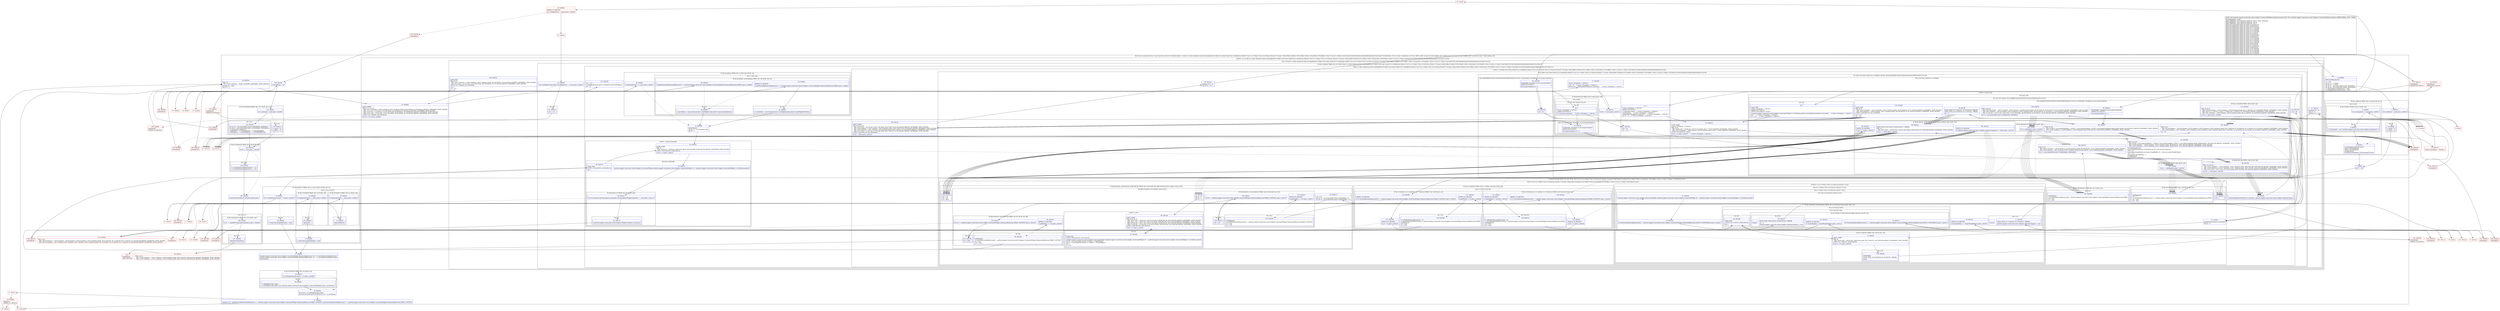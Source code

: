 digraph "CFG forandroid.support.constraint.solver.widgets.ConstraintWidgetContainer.layout()V" {
subgraph cluster_Region_392650067 {
label = "R(15:0|(2:(1:4)|5)(1:6)|7|(3:(1:11)|(1:14)|15)(1:16)|17|(1:19)|20|21|26|(2:(1:32)(6:(1:(1:39)(1:40))|41|(3:43|(1:45)(0)|46)|47|(12:49|(5:51|(2:54|(1:56))|57|(1:(1:60))|62)|(1:69)(10:71|(1:(2:(1:150)|(2:73|(1:(2:(2:82|1)|(1:83)))(2:77|1))))|(1:104)(5:89|(1:91)|92|(1:97)(1:96)|(1:103)(1:102))|105|(1:107)|108|(1:110)(1:111)|(2:(1:118)|(2:124|126))|125|126)|70|(0)(0)|105|(0)|108|(0)(0)|(0)|125|126)|127)|128)|129|(1:131)(1:132)|(1:134)|135|(1:(1:137))) | DECL_VAR: int null, int null, boolean null, boolean null, char null, int null, boolean null, int null, int null, ? null, boolean null\l";
node [shape=record,color=blue];
Node_0 [shape=record,label="{0\:\ 0x0000|MTH_ENTER_BLOCK\l|r1 = r23\lint int r2 = r1.f5mX\lint int r3 = r1.f6mY\lint int r5 = java.lang.Math.max(0, getWidth())\lint int r6 = java.lang.Math.max(0, getHeight())\lr1.mWidthMeasuredTooSmall = false\lr1.mHeightMeasuredTooSmall = false\l}"];
subgraph cluster_IfRegion_934734013 {
label = "IF [B:1:0x001d] THEN: R(2:(1:4)|5) ELSE: R(1:6)";
node [shape=record,color=blue];
Node_1 [shape=record,label="{1\:\ 0x001d|if (r1.mParent != null) goto L_0x001f\l}"];
subgraph cluster_Region_287884991 {
label = "R(2:(1:4)|5)";
node [shape=record,color=blue];
subgraph cluster_IfRegion_1476290760 {
label = "IF [B:3:0x0021] THEN: R(1:4) ELSE: null";
node [shape=record,color=blue];
Node_3 [shape=record,label="{3\:\ 0x0021|if (r1.mSnapshot == null) goto L_0x0023\l}"];
subgraph cluster_Region_223139413 {
label = "R(1:4)";
node [shape=record,color=blue];
Node_4 [shape=record,label="{4\:\ 0x0023|r1.mSnapshot = new android.support.constraint.solver.widgets.Snapshot(r1)\l}"];
}
}
Node_5 [shape=record,label="{5\:\ 0x002a|r1.mSnapshot.updateFrom(r1)\lsetX(r1.mPaddingLeft)\lsetY(r1.mPaddingTop)\lresetAnchors()\lresetSolverVariables(r1.mSystem.getCache())\l}"];
}
subgraph cluster_Region_222241857 {
label = "R(1:6)";
node [shape=record,color=blue];
Node_6 [shape=record,label="{6\:\ 0x0046|r1.f5mX = 0\lr1.f6mY = 0\l}"];
}
}
Node_7 [shape=record,label="{7\:\ 0x004a|int r7 = 32\l}"];
subgraph cluster_IfRegion_1526011495 {
label = "IF [B:8:0x0051] THEN: R(3:(1:11)|(1:14)|15) ELSE: R(1:16)";
node [shape=record,color=blue];
Node_8 [shape=record,label="{8\:\ 0x0051|if (r1.mOptimizationLevel != 0) goto L_0x0053\l}"];
subgraph cluster_Region_2120846809 {
label = "R(3:(1:11)|(1:14)|15)";
node [shape=record,color=blue];
subgraph cluster_IfRegion_368837183 {
label = "IF [B:10:0x0057] THEN: R(1:11) ELSE: null";
node [shape=record,color=blue];
Node_10 [shape=record,label="{10\:\ 0x0057|if (optimizeFor(8) == false) goto L_0x0059\l}"];
subgraph cluster_Region_1637167597 {
label = "R(1:11)";
node [shape=record,color=blue];
Node_11 [shape=record,label="{11\:\ 0x0059|optimizeReset()\l}"];
}
}
subgraph cluster_IfRegion_320951702 {
label = "IF [B:13:0x0060] THEN: R(1:14) ELSE: null";
node [shape=record,color=blue];
Node_13 [shape=record,label="{13\:\ 0x0060|if (optimizeFor(32) == false) goto L_0x0062\l}"];
subgraph cluster_Region_554960238 {
label = "R(1:14)";
node [shape=record,color=blue];
Node_14 [shape=record,label="{14\:\ 0x0062|optimize()\l}"];
}
}
Node_15 [shape=record,label="{15\:\ 0x0065|r1.mSystem.graphOptimizer = true\l}"];
}
subgraph cluster_Region_1410074249 {
label = "R(1:16)";
node [shape=record,color=blue];
Node_16 [shape=record,label="{16\:\ 0x006a|r1.mSystem.graphOptimizer = false\l}"];
}
}
Node_17 [shape=record,label="{17\:\ 0x006e|android.support.constraint.solver.widgets.ConstraintWidget.DimensionBehaviour r10 = r1.mListDimensionBehaviors[1]\landroid.support.constraint.solver.widgets.ConstraintWidget.DimensionBehaviour r11 = r1.mListDimensionBehaviors[0]\lresetChains()\l}"];
subgraph cluster_IfRegion_484331452 {
label = "IF [B:18:0x007f] THEN: R(1:19) ELSE: null";
node [shape=record,color=blue];
Node_18 [shape=record,label="{18\:\ 0x007f|if (r1.mWidgetGroups.size() == 0) goto L_0x0081\l}"];
subgraph cluster_Region_97137748 {
label = "R(1:19)";
node [shape=record,color=blue];
Node_19 [shape=record,label="{19\:\ 0x0081|r1.mWidgetGroups.clear()\lr1.mWidgetGroups.add(0, new android.support.constraint.solver.widgets.ConstraintWidgetGroup(r1.mChildren))\l}"];
}
}
Node_20 [shape=record,label="{20\:\ 0x0092|int int r12 = r1.mWidgetGroups.size()\ljava.util.ArrayList java.util.ArrayList r13 = r1.mChildren\l}"];
Node_21 [shape=record,label="{21\:\ 0x00a0|boolean r14 = getHorizontalDimensionBehaviour() == android.support.constraint.solver.widgets.ConstraintWidget.DimensionBehaviour.WRAP_CONTENT \|\| getVerticalDimensionBehaviour() == android.support.constraint.solver.widgets.ConstraintWidget.DimensionBehaviour.WRAP_CONTENT\l}"];
Node_26 [shape=record,label="{26\:\ 0x00ae|PHI: r14 \l  PHI: (r14v1 boolean) =  binds: [] A[DONT_GENERATE, DONT_INLINE]\l|boolean r0 = false\lint r15 = 0\l}"];
subgraph cluster_LoopRegion_1727783768 {
label = "LOOP:0: (2:(1:32)(6:(1:(1:39)(1:40))|41|(3:43|(1:45)(0)|46)|47|(12:49|(5:51|(2:54|(1:56))|57|(1:(1:60))|62)|(1:69)(10:71|(1:(2:(1:150)|(2:73|(1:(2:(2:82|1)|(1:83)))(2:77|1))))|(1:104)(5:89|(1:91)|92|(1:97)(1:96)|(1:103)(1:102))|105|(1:107)|108|(1:110)(1:111)|(2:(1:118)|(2:124|126))|125|126)|70|(0)(0)|105|(0)|108|(0)(0)|(0)|125|126)|127)|128)";
node [shape=record,color=blue];
Node_27 [shape=record,label="{27\:\ 0x00b0|LOOP_START\lPHI: r0 r7 r12 r15 \l  PHI: (r0v11 boolean) = (r0v10 boolean), (r0v17 boolean) binds: [B:26:0x00ae, B:128:0x02ea] A[DONT_GENERATE, DONT_INLINE]\l  PHI: (r7v1 int) = (r7v0 int), (r7v2 int) binds: [B:26:0x00ae, B:128:0x02ea] A[DONT_GENERATE, DONT_INLINE]\l  PHI: (r12v1 int) = (r12v0 int), (r12v2 int) binds: [B:26:0x00ae, B:128:0x02ea] A[DONT_GENERATE, DONT_INLINE]\l  PHI: (r15v1 int) = (r15v0 int), (r15v2 int) binds: [B:26:0x00ae, B:128:0x02ea] A[DONT_GENERATE, DONT_INLINE]\lLOOP:0: B:27:0x00b0\-\>B:128:0x02ea\l|if (r15 \< r12) goto L_0x00b2\l}"];
subgraph cluster_Region_1351509881 {
label = "R(2:(1:32)(6:(1:(1:39)(1:40))|41|(3:43|(1:45)(0)|46)|47|(12:49|(5:51|(2:54|(1:56))|57|(1:(1:60))|62)|(1:69)(10:71|(1:(2:(1:150)|(2:73|(1:(2:(2:82|1)|(1:83)))(2:77|1))))|(1:104)(5:89|(1:91)|92|(1:97)(1:96)|(1:103)(1:102))|105|(1:107)|108|(1:110)(1:111)|(2:(1:118)|(2:124|126))|125|126)|70|(0)(0)|105|(0)|108|(0)(0)|(0)|125|126)|127)|128)";
node [shape=record,color=blue];
subgraph cluster_IfRegion_641300743 {
label = "IF [B:31:0x00c0] THEN: R(1:32) ELSE: R(6:(1:(1:39)(1:40))|41|(3:43|(1:45)(0)|46)|47|(12:49|(5:51|(2:54|(1:56))|57|(1:(1:60))|62)|(1:69)(10:71|(1:(2:(1:150)|(2:73|(1:(2:(2:82|1)|(1:83)))(2:77|1))))|(1:104)(5:89|(1:91)|92|(1:97)(1:96)|(1:103)(1:102))|105|(1:107)|108|(1:110)(1:111)|(2:(1:118)|(2:124|126))|125|126)|70|(0)(0)|105|(0)|108|(0)(0)|(0)|125|126)|127)";
node [shape=record,color=blue];
Node_31 [shape=record,label="{31\:\ 0x00c0|if (r1.mWidgetGroups.get(r15).mSkipSolver == true) goto L_0x00c2\l}"];
subgraph cluster_Region_2138252088 {
label = "R(1:32)";
node [shape=record,color=blue];
Node_32 [shape=record,label="{32\:\ 0x00c2|r21 = r12\l}"];
}
subgraph cluster_Region_224551169 {
label = "R(6:(1:(1:39)(1:40))|41|(3:43|(1:45)(0)|46)|47|(12:49|(5:51|(2:54|(1:56))|57|(1:(1:60))|62)|(1:69)(10:71|(1:(2:(1:150)|(2:73|(1:(2:(2:82|1)|(1:83)))(2:77|1))))|(1:104)(5:89|(1:91)|92|(1:97)(1:96)|(1:103)(1:102))|105|(1:107)|108|(1:110)(1:111)|(2:(1:118)|(2:124|126))|125|126)|70|(0)(0)|105|(0)|108|(0)(0)|(0)|125|126)|127)";
node [shape=record,color=blue];
subgraph cluster_IfRegion_838454913 {
label = "IF [B:34:0x00ca] THEN: R(1:(1:39)(1:40)) ELSE: null";
node [shape=record,color=blue];
Node_34 [shape=record,label="{34\:\ 0x00ca|if (optimizeFor(r7) == true) goto L_0x00cc\l}"];
subgraph cluster_Region_83132150 {
label = "R(1:(1:39)(1:40))";
node [shape=record,color=blue];
subgraph cluster_IfRegion_821561519 {
label = "IF [B:36:0x00d2, B:38:0x00da] THEN: R(1:39) ELSE: R(1:40)";
node [shape=record,color=blue];
Node_36 [shape=record,label="{36\:\ 0x00d2|if (getHorizontalDimensionBehaviour() == android.support.constraint.solver.widgets.ConstraintWidget.DimensionBehaviour.FIXED) goto L_0x00d4\l}"];
Node_38 [shape=record,label="{38\:\ 0x00da|ADDED_TO_REGION\l|if (getVerticalDimensionBehaviour() == android.support.constraint.solver.widgets.ConstraintWidget.DimensionBehaviour.FIXED) goto L_0x00dc\l}"];
subgraph cluster_Region_1404366218 {
label = "R(1:39)";
node [shape=record,color=blue];
Node_39 [shape=record,label="{39\:\ 0x00dc|r1.mChildren = (java.util.ArrayList) r1.mWidgetGroups.get(r15).getWidgetsToSolve()\l}"];
}
subgraph cluster_Region_408047205 {
label = "R(1:40)";
node [shape=record,color=blue];
Node_40 [shape=record,label="{40\:\ 0x00ed|r1.mChildren = (java.util.ArrayList) r1.mWidgetGroups.get(r15).mConstrainedGroup\l}"];
}
}
}
}
Node_41 [shape=record,label="{41\:\ 0x00fb|resetChains()\lint int r7 = r1.mChildren.size()\lint r8 = 0\l}"];
subgraph cluster_LoopRegion_910131803 {
label = "LOOP:1: (3:43|(1:45)(0)|46)";
node [shape=record,color=blue];
Node_42 [shape=record,label="{42\:\ 0x0105|LOOP_START\lPHI: r8 \l  PHI: (r8v9 int) = (r8v8 int), (r8v45 int) binds: [B:41:0x00fb, B:46:0x0118] A[DONT_GENERATE, DONT_INLINE]\lLOOP:1: B:42:0x0105\-\>B:46:0x0118\l|if (r8 \< r7) goto L_0x0107\l}"];
subgraph cluster_Region_1081428150 {
label = "R(3:43|(1:45)(0)|46)";
node [shape=record,color=blue];
Node_43 [shape=record,label="{43\:\ 0x0107|android.support.constraint.solver.widgets.ConstraintWidget android.support.constraint.solver.widgets.ConstraintWidget r4 = (android.support.constraint.solver.widgets.ConstraintWidget) r1.mChildren.get(r8)\l}"];
subgraph cluster_IfRegion_242868163 {
label = "IF [B:44:0x0111] THEN: R(1:45) ELSE: R(0)";
node [shape=record,color=blue];
Node_44 [shape=record,label="{44\:\ 0x0111|if ((r4 instanceof android.support.constraint.solver.widgets.WidgetContainer) == true) goto L_0x0113\l}"];
subgraph cluster_Region_1154744862 {
label = "R(1:45)";
node [shape=record,color=blue];
Node_45 [shape=record,label="{45\:\ 0x0113|((android.support.constraint.solver.widgets.WidgetContainer) r4).layout()\l}"];
}
subgraph cluster_Region_1580532387 {
label = "R(0)";
node [shape=record,color=blue];
}
}
Node_46 [shape=record,label="{46\:\ 0x0118|LOOP_END\lLOOP:1: B:42:0x0105\-\>B:46:0x0118\l|r8++\l}"];
}
}
Node_47 [shape=record,label="{47\:\ 0x011d|boolean r9 = r0\lint r0 = 0\lboolean r4 = true\l}"];
subgraph cluster_LoopRegion_670761665 {
label = "LOOP:2: (12:49|(5:51|(2:54|(1:56))|57|(1:(1:60))|62)|(1:69)(10:71|(1:(2:(1:150)|(2:73|(1:(2:(2:82|1)|(1:83)))(2:77|1))))|(1:104)(5:89|(1:91)|92|(1:97)(1:96)|(1:103)(1:102))|105|(1:107)|108|(1:110)(1:111)|(2:(1:118)|(2:124|126))|125|126)|70|(0)(0)|105|(0)|108|(0)(0)|(0)|125|126)";
node [shape=record,color=blue];
Node_48 [shape=record,label="{48\:\ 0x0120|LOOP_START\lPHI: r0 r4 r9 r12 \l  PHI: (r0v19 int) = (r0v18 int), (r0v27 int) binds: [B:47:0x011d, B:126:0x02d3] A[DONT_GENERATE, DONT_INLINE]\l  PHI: (r4v8 boolean) = (r4v7 boolean), (r4v14 boolean) binds: [B:47:0x011d, B:126:0x02d3] A[DONT_GENERATE, DONT_INLINE]\l  PHI: (r9v3 boolean) = (r9v2 boolean), (r9v8 boolean) binds: [B:47:0x011d, B:126:0x02d3] A[DONT_GENERATE, DONT_INLINE]\l  PHI: (r12v3 int) = (r12v1 int), (r12v4 int) binds: [B:47:0x011d, B:126:0x02d3] A[DONT_GENERATE, DONT_INLINE]\lLOOP:2: B:48:0x0120\-\>B:126:0x02d3\l|if (r4 != false) goto L_0x0122\l}"];
subgraph cluster_Region_1557577612 {
label = "R(12:49|(5:51|(2:54|(1:56))|57|(1:(1:60))|62)|(1:69)(10:71|(1:(2:(1:150)|(2:73|(1:(2:(2:82|1)|(1:83)))(2:77|1))))|(1:104)(5:89|(1:91)|92|(1:97)(1:96)|(1:103)(1:102))|105|(1:107)|108|(1:110)(1:111)|(2:(1:118)|(2:124|126))|125|126)|70|(0)(0)|105|(0)|108|(0)(0)|(0)|125|126)";
node [shape=record,color=blue];
Node_49 [shape=record,label="{49\:\ 0x0122|boolean r18 = r4\lint int r4 = r0 + 1\l}"];
subgraph cluster_TryCatchRegion_168424869 {
label = "Try: R(5:51|(2:54|(1:56))|57|(1:(1:60))|62) catches: R(14:64|65|66|67|(0)(0)|70|(0)(0)|105|(0)|108|(0)(0)|(0)|125|126)";
node [shape=record,color=blue];
subgraph cluster_Region_1679923414 {
label = "R(5:51|(2:54|(1:56))|57|(1:(1:60))|62)";
node [shape=record,color=blue];
Node_51 [shape=record,label="{51\:\ ?|Catch:\{ Exception \-\> 0x0164 \}\lSplitter:B:50:0x0127\l|r1.mSystem.reset()     \/\/ Catch:\{ Exception \-\> 0x0164 \}\lresetChains()     \/\/ Catch:\{ Exception \-\> 0x0164 \}\lcreateObjectVariables(r1.mSystem)     \/\/ Catch:\{ Exception \-\> 0x0164 \}\lint r0 = 0     \/\/ Catch:\{ Exception \-\> 0x0164 \}\l}"];
subgraph cluster_LoopRegion_1116991915 {
label = "LOOP:3: (2:54|(1:56))";
node [shape=record,color=blue];
Node_52 [shape=record,label="{52\:\ 0x0135|LOOP_START\lCatch:\{ Exception \-\> 0x0164 \}\lPHI: r0 r9 \l  PHI: (r0v65 int) = (r0v64 int), (r0v70 int) binds: [B:51:?, B:56:?] A[DONT_GENERATE, DONT_INLINE]\l  PHI: (r9v32 boolean) = (r9v3 boolean), (r9v34 boolean) binds: [B:51:?, B:56:?] A[DONT_GENERATE, DONT_INLINE]\lLOOP:3: B:52:0x0135\-\>B:56:?\l|if (r0 \< r7) goto L_0x0137     \/\/ Catch:\{ Exception \-\> 0x0164 \}\l}"];
subgraph cluster_Region_1728932030 {
label = "R(2:54|(1:56))";
node [shape=record,color=blue];
Node_54 [shape=record,label="{54\:\ 0x013f|r19 = r9\l}"];
subgraph cluster_TryCatchRegion_766327260 {
label = "Try: R(1:56) catches: R(13:63|66|67|(0)(0)|70|(0)(0)|105|(0)|108|(0)(0)|(0)|125|126)";
node [shape=record,color=blue];
subgraph cluster_Region_2107574686 {
label = "R(1:56)";
node [shape=record,color=blue];
Node_56 [shape=record,label="{56\:\ ?|LOOP_END\lCatch:\{ Exception \-\> 0x0162 \}\lSplitter:B:55:0x0141\lLOOP:3: B:52:0x0135\-\>B:56:?\l|((android.support.constraint.solver.widgets.ConstraintWidget) r1.mChildren.get(r0)).createObjectVariables(r1.mSystem)     \/\/ Catch:\{ Exception \-\> 0x0162 \}\lr0++     \/\/ Catch:\{ Exception \-\> 0x0162 \}\lr9 = r19     \/\/ Catch:\{ Exception \-\> 0x0162 \}\l}"];
}
subgraph cluster_Region_596844702 {
label = "R(13:63|66|67|(0)(0)|70|(0)(0)|105|(0)|108|(0)(0)|(0)|125|126) | ExcHandler: Exception (e java.lang.Exception)\l";
node [shape=record,color=blue];
Node_63 [shape=record,label="{63\:\ 0x0162|ExcHandler: Exception (e java.lang.Exception)\lSplitter:B:55:0x0141\l|java.lang.Exception r0 = e\l}"];
Node_66 [shape=record,label="{66\:\ 0x0167|PHI: r0 r19 \l  PHI: (r0v60 'e' java.lang.Exception) = (r0v61 'e' java.lang.Exception), (r0v69 'e' java.lang.Exception) binds: [B:65:0x0165, B:63:0x0162] A[DONT_GENERATE, DONT_INLINE]\l  PHI: (r19v5 boolean) = (r19v6 boolean), (r19v8 boolean) binds: [B:65:0x0165, B:63:0x0162] A[DONT_GENERATE, DONT_INLINE]\l|r8 = r18\l}"];
Node_67 [shape=record,label="{67\:\ 0x0169|PHI: r0 r8 r19 \l  PHI: (r0v58 'e' java.lang.Exception) = (r0v60 'e' java.lang.Exception), (r0v67 'e' java.lang.Exception) binds: [B:66:0x0167, B:61:0x015b] A[DONT_GENERATE, DONT_INLINE]\l  PHI: (r8v38 boolean) = (r8v40 boolean), (r8v41 boolean) binds: [B:66:0x0167, B:61:0x015b] A[DONT_GENERATE, DONT_INLINE]\l  PHI: (r19v4 boolean) = (r19v5 boolean), (r19v7 boolean) binds: [B:66:0x0167, B:61:0x015b] A[DONT_GENERATE, DONT_INLINE]\l|r0.printStackTrace()\ljava.io.PrintStream java.io.PrintStream r9 = java.lang.System.out\lr20 = r8\ljava.lang.StringBuilder java.lang.StringBuilder r8 = new java.lang.StringBuilder()\lr21 = r12\lr8.append(\"EXCEPTION : \")\lr8.append(r0)\lr9.println(r8.toString())\l}"];
subgraph cluster_IfRegion_1575018934 {
label = "IF [B:68:0x0186] THEN: R(0) ELSE: R(0)";
node [shape=record,color=blue];
Node_68 [shape=record,label="{68\:\ 0x0186|PHI: r19 r20 r21 \l  PHI: (r19v1 boolean) = (r19v4 boolean), (r19v7 boolean) binds: [B:67:0x0169, B:62:0x015d] A[DONT_GENERATE, DONT_INLINE]\l  PHI: (r20v0 boolean) = (r20v1 boolean), (r20v2 boolean) binds: [B:67:0x0169, B:62:0x015d] A[DONT_GENERATE, DONT_INLINE]\l  PHI: (r21v2 int) = (r21v3 int), (r21v4 int) binds: [B:67:0x0169, B:62:0x015d] A[DONT_GENERATE, DONT_INLINE]\l|if (r20 == true) goto L_0x0188\l}"];
subgraph cluster_Region_725012659 {
label = "R(0)";
node [shape=record,color=blue];
}
subgraph cluster_Region_1859632301 {
label = "R(0)";
node [shape=record,color=blue];
}
}
Node_70 [shape=record,label="{70\:\ 0x018f|EDGE_INSN: B:77:0x01b5\-\>B:70:0x018f ?: BREAK  \lEDGE_INSN: B:150:0x018f\-\>B:70:0x018f ?: BREAK  \l|r9 = 2\l}"];
subgraph cluster_IfRegion_876258006 {
label = "IF [B:84:0x01da, B:86:0x01de, B:88:0x01e4] THEN: R(0) ELSE: R(0)";
node [shape=record,color=blue];
Node_84 [shape=record,label="{84\:\ 0x01da|EDGE_INSN: B:82:0x01cf\-\>B:84:0x01da ?: BREAK  \lPHI: r9 \l  PHI: (r9v4 char) = (r9v28 char), (r9v29 char) binds: [B:82:0x01cf, B:70:0x018f] A[DONT_GENERATE, DONT_INLINE]\l|if (r14 == false) goto L_0x0254\l}"];
Node_86 [shape=record,label="{86\:\ 0x01de|ADDED_TO_REGION\l|if (r4 \>= 8) goto L_0x0254\l}"];
Node_88 [shape=record,label="{88\:\ 0x01e4|ADDED_TO_REGION\l|if (android.support.constraint.solver.widgets.Optimizer.flags[r9] == false) goto L_0x0254\l}"];
subgraph cluster_Region_711990130 {
label = "R(0)";
node [shape=record,color=blue];
}
subgraph cluster_Region_1892131547 {
label = "R(0)";
node [shape=record,color=blue];
}
}
Node_105 [shape=record,label="{105\:\ 0x0259|PHI: r0 r9 r22 \l  PHI: (r0v24 boolean) = (r0v37 boolean), (r0v44 boolean), (r0v46 boolean) binds: [B:104:0x0254, B:103:0x0251, B:102:0x0244] A[DONT_GENERATE, DONT_INLINE]\l  PHI: (r9v5 boolean) = (r9v16 boolean), (r9v19 boolean), (r9v20 boolean) binds: [B:104:0x0254, B:103:0x0251, B:102:0x0244] A[DONT_GENERATE, DONT_INLINE]\l  PHI: (r22v0 int) = (r22v1 int), (r22v2 int), (r22v2 int) binds: [B:104:0x0254, B:103:0x0251, B:102:0x0244] A[DONT_GENERATE, DONT_INLINE]\l|int r4 = java.lang.Math.max(r1.mMinWidth, getWidth())\l}"];
subgraph cluster_IfRegion_1899804166 {
label = "IF [B:106:0x0267] THEN: R(0) ELSE: null";
node [shape=record,color=blue];
Node_106 [shape=record,label="{106\:\ 0x0267|if (r4 \> getWidth()) goto L_0x0269\l}"];
subgraph cluster_Region_1835620152 {
label = "R(0)";
node [shape=record,color=blue];
}
}
Node_108 [shape=record,label="{108\:\ 0x0275|PHI: r0 r9 \l  PHI: (r0v25 boolean) = (r0v24 boolean), (r0v36 boolean) binds: [B:106:0x0267, B:107:0x0269] A[DONT_GENERATE, DONT_INLINE]\l  PHI: (r9v6 boolean) = (r9v5 boolean), (r9v15 boolean) binds: [B:106:0x0267, B:107:0x0269] A[DONT_GENERATE, DONT_INLINE]\l|int r4 = java.lang.Math.max(r1.mMinHeight, getHeight())\l}"];
subgraph cluster_IfRegion_949746502 {
label = "IF [B:109:0x0283] THEN: R(0) ELSE: R(0)";
node [shape=record,color=blue];
Node_109 [shape=record,label="{109\:\ 0x0283|if (r4 \<= getHeight()) goto L_0x0292\l}"];
subgraph cluster_Region_1040760044 {
label = "R(0)";
node [shape=record,color=blue];
}
subgraph cluster_Region_336174036 {
label = "R(0)";
node [shape=record,color=blue];
}
}
subgraph cluster_IfRegion_661141332 {
label = "IF [B:112:0x0293] THEN: R(0) ELSE: null";
node [shape=record,color=blue];
Node_112 [shape=record,label="{112\:\ 0x0293|PHI: r0 r8 r9 \l  PHI: (r0v26 boolean) = (r0v25 boolean), (r0v34 boolean) binds: [B:111:0x0292, B:110:0x0285] A[DONT_GENERATE, DONT_INLINE]\l  PHI: (r8v15 ?) = (r8v16 ?), (r8v17 ?) binds: [B:111:0x0292, B:110:0x0285] A[DONT_GENERATE, DONT_INLINE]\l  PHI: (r9v7 boolean) = (r9v6 boolean), (r9v14 boolean) binds: [B:111:0x0292, B:110:0x0285] A[DONT_GENERATE, DONT_INLINE]\l|if (r9 == false) goto L_0x0295\l}"];
subgraph cluster_Region_1502946036 {
label = "R(0)";
node [shape=record,color=blue];
}
}
Node_125 [shape=record,label="{125\:\ 0x02d2|PHI: r0 r9 \l  PHI: (r0v28 boolean) = (r0v26 boolean), (r0v29 boolean), (r0v29 boolean), (r0v29 boolean) binds: [B:112:0x0293, B:120:0x02ba, B:121:0x02bc, B:123:0x02c2] A[DONT_GENERATE, DONT_INLINE]\l  PHI: (r9v9 boolean) = (r9v7 boolean), (r9v10 boolean), (r9v10 boolean), (r9v10 boolean) binds: [B:112:0x0293, B:120:0x02ba, B:121:0x02bc, B:123:0x02c2] A[DONT_GENERATE, DONT_INLINE]\l|r4 = r0\l}"];
Node_126 [shape=record,label="{126\:\ 0x02d3|LOOP_END\lPHI: r4 r9 \l  PHI: (r4v14 boolean) = (r4v15 boolean), (r4v22 boolean) binds: [B:146:0x02d3, B:147:0x02d3] A[DONT_GENERATE, DONT_INLINE]\l  PHI: (r9v8 boolean) = (r9v9 boolean), (r9v11 boolean) binds: [B:146:0x02d3, B:147:0x02d3] A[DONT_GENERATE, DONT_INLINE]\lLOOP:2: B:48:0x0120\-\>B:126:0x02d3\l|r12 = r21\lr0 = r22\l}"];
}
}
}
}
Node_57 [shape=record,label="{57\:\ 0x014b|Catch:\{ Exception \-\> 0x0162 \}\l|r19 = r9     \/\/ Catch:\{ Exception \-\> 0x0162 \}\lboolean r8 = addChildrenToSolver(r1.mSystem)     \/\/ Catch:\{ Exception \-\> 0x0162 \}\l}"];
subgraph cluster_IfRegion_2120384105 {
label = "IF [B:58:0x0153] THEN: R(1:(1:60)) ELSE: null";
node [shape=record,color=blue];
Node_58 [shape=record,label="{58\:\ 0x0153|if (r8 == true) goto L_0x0155\l}"];
subgraph cluster_Region_100029077 {
label = "R(1:(1:60))";
node [shape=record,color=blue];
subgraph cluster_TryCatchRegion_1576644292 {
label = "Try: R(1:60) catches: R(1:61)";
node [shape=record,color=blue];
subgraph cluster_Region_755737869 {
label = "R(1:60)";
node [shape=record,color=blue];
Node_60 [shape=record,label="{60\:\ ?|Catch:\{ Exception \-\> 0x015b \}\lSplitter:B:59:0x0155\l|r1.mSystem.minimize()     \/\/ Catch:\{ Exception \-\> 0x015b \}\l}"];
}
subgraph cluster_Region_1081542643 {
label = "R(1:61) | ExcHandler: Exception (e java.lang.Exception)\l";
node [shape=record,color=blue];
Node_61 [shape=record,label="{61\:\ 0x015b|ExcHandler: Exception (e java.lang.Exception)\lSplitter:B:59:0x0155\l|java.lang.Exception r0 = e\l}"];
}
}
}
}
Node_62 [shape=record,label="{62\:\ 0x015d|r20 = r8\lr21 = r12\l}"];
}
subgraph cluster_Region_1333448034 {
label = "R(14:64|65|66|67|(0)(0)|70|(0)(0)|105|(0)|108|(0)(0)|(0)|125|126) | ExcHandler: Exception (e java.lang.Exception)\l";
node [shape=record,color=blue];
Node_64 [shape=record,label="{64\:\ 0x0164|ExcHandler: Exception (e java.lang.Exception)\lSplitter:B:50:0x0127\l|java.lang.Exception r0 = e\l}"];
Node_65 [shape=record,label="{65\:\ 0x0165|r19 = r9\l}"];
Node_66 [shape=record,label="{66\:\ 0x0167|PHI: r0 r19 \l  PHI: (r0v60 'e' java.lang.Exception) = (r0v61 'e' java.lang.Exception), (r0v69 'e' java.lang.Exception) binds: [B:65:0x0165, B:63:0x0162] A[DONT_GENERATE, DONT_INLINE]\l  PHI: (r19v5 boolean) = (r19v6 boolean), (r19v8 boolean) binds: [B:65:0x0165, B:63:0x0162] A[DONT_GENERATE, DONT_INLINE]\l|r8 = r18\l}"];
Node_67 [shape=record,label="{67\:\ 0x0169|PHI: r0 r8 r19 \l  PHI: (r0v58 'e' java.lang.Exception) = (r0v60 'e' java.lang.Exception), (r0v67 'e' java.lang.Exception) binds: [B:66:0x0167, B:61:0x015b] A[DONT_GENERATE, DONT_INLINE]\l  PHI: (r8v38 boolean) = (r8v40 boolean), (r8v41 boolean) binds: [B:66:0x0167, B:61:0x015b] A[DONT_GENERATE, DONT_INLINE]\l  PHI: (r19v4 boolean) = (r19v5 boolean), (r19v7 boolean) binds: [B:66:0x0167, B:61:0x015b] A[DONT_GENERATE, DONT_INLINE]\l|r0.printStackTrace()\ljava.io.PrintStream java.io.PrintStream r9 = java.lang.System.out\lr20 = r8\ljava.lang.StringBuilder java.lang.StringBuilder r8 = new java.lang.StringBuilder()\lr21 = r12\lr8.append(\"EXCEPTION : \")\lr8.append(r0)\lr9.println(r8.toString())\l}"];
subgraph cluster_IfRegion_1998751634 {
label = "IF [B:68:0x0186] THEN: R(0) ELSE: R(0)";
node [shape=record,color=blue];
Node_68 [shape=record,label="{68\:\ 0x0186|PHI: r19 r20 r21 \l  PHI: (r19v1 boolean) = (r19v4 boolean), (r19v7 boolean) binds: [B:67:0x0169, B:62:0x015d] A[DONT_GENERATE, DONT_INLINE]\l  PHI: (r20v0 boolean) = (r20v1 boolean), (r20v2 boolean) binds: [B:67:0x0169, B:62:0x015d] A[DONT_GENERATE, DONT_INLINE]\l  PHI: (r21v2 int) = (r21v3 int), (r21v4 int) binds: [B:67:0x0169, B:62:0x015d] A[DONT_GENERATE, DONT_INLINE]\l|if (r20 == true) goto L_0x0188\l}"];
subgraph cluster_Region_1732089916 {
label = "R(0)";
node [shape=record,color=blue];
}
subgraph cluster_Region_393116187 {
label = "R(0)";
node [shape=record,color=blue];
}
}
Node_70 [shape=record,label="{70\:\ 0x018f|EDGE_INSN: B:77:0x01b5\-\>B:70:0x018f ?: BREAK  \lEDGE_INSN: B:150:0x018f\-\>B:70:0x018f ?: BREAK  \l|r9 = 2\l}"];
subgraph cluster_IfRegion_1379286410 {
label = "IF [B:84:0x01da, B:86:0x01de, B:88:0x01e4] THEN: R(0) ELSE: R(0)";
node [shape=record,color=blue];
Node_84 [shape=record,label="{84\:\ 0x01da|EDGE_INSN: B:82:0x01cf\-\>B:84:0x01da ?: BREAK  \lPHI: r9 \l  PHI: (r9v4 char) = (r9v28 char), (r9v29 char) binds: [B:82:0x01cf, B:70:0x018f] A[DONT_GENERATE, DONT_INLINE]\l|if (r14 == false) goto L_0x0254\l}"];
Node_86 [shape=record,label="{86\:\ 0x01de|ADDED_TO_REGION\l|if (r4 \>= 8) goto L_0x0254\l}"];
Node_88 [shape=record,label="{88\:\ 0x01e4|ADDED_TO_REGION\l|if (android.support.constraint.solver.widgets.Optimizer.flags[r9] == false) goto L_0x0254\l}"];
subgraph cluster_Region_1868476314 {
label = "R(0)";
node [shape=record,color=blue];
}
subgraph cluster_Region_212052980 {
label = "R(0)";
node [shape=record,color=blue];
}
}
Node_105 [shape=record,label="{105\:\ 0x0259|PHI: r0 r9 r22 \l  PHI: (r0v24 boolean) = (r0v37 boolean), (r0v44 boolean), (r0v46 boolean) binds: [B:104:0x0254, B:103:0x0251, B:102:0x0244] A[DONT_GENERATE, DONT_INLINE]\l  PHI: (r9v5 boolean) = (r9v16 boolean), (r9v19 boolean), (r9v20 boolean) binds: [B:104:0x0254, B:103:0x0251, B:102:0x0244] A[DONT_GENERATE, DONT_INLINE]\l  PHI: (r22v0 int) = (r22v1 int), (r22v2 int), (r22v2 int) binds: [B:104:0x0254, B:103:0x0251, B:102:0x0244] A[DONT_GENERATE, DONT_INLINE]\l|int r4 = java.lang.Math.max(r1.mMinWidth, getWidth())\l}"];
subgraph cluster_IfRegion_1062764230 {
label = "IF [B:106:0x0267] THEN: R(0) ELSE: null";
node [shape=record,color=blue];
Node_106 [shape=record,label="{106\:\ 0x0267|if (r4 \> getWidth()) goto L_0x0269\l}"];
subgraph cluster_Region_131350052 {
label = "R(0)";
node [shape=record,color=blue];
}
}
Node_108 [shape=record,label="{108\:\ 0x0275|PHI: r0 r9 \l  PHI: (r0v25 boolean) = (r0v24 boolean), (r0v36 boolean) binds: [B:106:0x0267, B:107:0x0269] A[DONT_GENERATE, DONT_INLINE]\l  PHI: (r9v6 boolean) = (r9v5 boolean), (r9v15 boolean) binds: [B:106:0x0267, B:107:0x0269] A[DONT_GENERATE, DONT_INLINE]\l|int r4 = java.lang.Math.max(r1.mMinHeight, getHeight())\l}"];
subgraph cluster_IfRegion_1145638109 {
label = "IF [B:109:0x0283] THEN: R(0) ELSE: R(0)";
node [shape=record,color=blue];
Node_109 [shape=record,label="{109\:\ 0x0283|if (r4 \<= getHeight()) goto L_0x0292\l}"];
subgraph cluster_Region_1661870695 {
label = "R(0)";
node [shape=record,color=blue];
}
subgraph cluster_Region_2042000355 {
label = "R(0)";
node [shape=record,color=blue];
}
}
subgraph cluster_IfRegion_1093673166 {
label = "IF [B:112:0x0293] THEN: R(0) ELSE: null";
node [shape=record,color=blue];
Node_112 [shape=record,label="{112\:\ 0x0293|PHI: r0 r8 r9 \l  PHI: (r0v26 boolean) = (r0v25 boolean), (r0v34 boolean) binds: [B:111:0x0292, B:110:0x0285] A[DONT_GENERATE, DONT_INLINE]\l  PHI: (r8v15 ?) = (r8v16 ?), (r8v17 ?) binds: [B:111:0x0292, B:110:0x0285] A[DONT_GENERATE, DONT_INLINE]\l  PHI: (r9v7 boolean) = (r9v6 boolean), (r9v14 boolean) binds: [B:111:0x0292, B:110:0x0285] A[DONT_GENERATE, DONT_INLINE]\l|if (r9 == false) goto L_0x0295\l}"];
subgraph cluster_Region_1759222570 {
label = "R(0)";
node [shape=record,color=blue];
}
}
Node_125 [shape=record,label="{125\:\ 0x02d2|PHI: r0 r9 \l  PHI: (r0v28 boolean) = (r0v26 boolean), (r0v29 boolean), (r0v29 boolean), (r0v29 boolean) binds: [B:112:0x0293, B:120:0x02ba, B:121:0x02bc, B:123:0x02c2] A[DONT_GENERATE, DONT_INLINE]\l  PHI: (r9v9 boolean) = (r9v7 boolean), (r9v10 boolean), (r9v10 boolean), (r9v10 boolean) binds: [B:112:0x0293, B:120:0x02ba, B:121:0x02bc, B:123:0x02c2] A[DONT_GENERATE, DONT_INLINE]\l|r4 = r0\l}"];
Node_126 [shape=record,label="{126\:\ 0x02d3|LOOP_END\lPHI: r4 r9 \l  PHI: (r4v14 boolean) = (r4v15 boolean), (r4v22 boolean) binds: [B:146:0x02d3, B:147:0x02d3] A[DONT_GENERATE, DONT_INLINE]\l  PHI: (r9v8 boolean) = (r9v9 boolean), (r9v11 boolean) binds: [B:146:0x02d3, B:147:0x02d3] A[DONT_GENERATE, DONT_INLINE]\lLOOP:2: B:48:0x0120\-\>B:126:0x02d3\l|r12 = r21\lr0 = r22\l}"];
}
}
subgraph cluster_IfRegion_1314434315 {
label = "IF [B:68:0x0186] THEN: R(1:69) ELSE: R(10:71|(1:(2:(1:150)|(2:73|(1:(2:(2:82|1)|(1:83)))(2:77|1))))|(1:104)(5:89|(1:91)|92|(1:97)(1:96)|(1:103)(1:102))|105|(1:107)|108|(1:110)(1:111)|(2:(1:118)|(2:124|126))|125|126)";
node [shape=record,color=blue];
Node_68 [shape=record,label="{68\:\ 0x0186|PHI: r19 r20 r21 \l  PHI: (r19v1 boolean) = (r19v4 boolean), (r19v7 boolean) binds: [B:67:0x0169, B:62:0x015d] A[DONT_GENERATE, DONT_INLINE]\l  PHI: (r20v0 boolean) = (r20v1 boolean), (r20v2 boolean) binds: [B:67:0x0169, B:62:0x015d] A[DONT_GENERATE, DONT_INLINE]\l  PHI: (r21v2 int) = (r21v3 int), (r21v4 int) binds: [B:67:0x0169, B:62:0x015d] A[DONT_GENERATE, DONT_INLINE]\l|if (r20 == true) goto L_0x0188\l}"];
subgraph cluster_Region_1549251517 {
label = "R(1:69)";
node [shape=record,color=blue];
Node_69 [shape=record,label="{69\:\ 0x0188|updateChildrenFromSolver(r1.mSystem, android.support.constraint.solver.widgets.Optimizer.flags)\l}"];
}
subgraph cluster_Region_199361901 {
label = "R(10:71|(1:(2:(1:150)|(2:73|(1:(2:(2:82|1)|(1:83)))(2:77|1))))|(1:104)(5:89|(1:91)|92|(1:97)(1:96)|(1:103)(1:102))|105|(1:107)|108|(1:110)(1:111)|(2:(1:118)|(2:124|126))|125|126)";
node [shape=record,color=blue];
Node_71 [shape=record,label="{71\:\ 0x0191|updateFromSolver(r1.mSystem)\lint r8 = 0\l}"];
subgraph cluster_LoopRegion_372566719 {
label = "LOOP:4: (1:(2:(1:150)|(2:73|(1:(2:(2:82|1)|(1:83)))(2:77|1))))";
node [shape=record,color=blue];
subgraph cluster_Region_578957720 {
label = "R(1:(2:(1:150)|(2:73|(1:(2:(2:82|1)|(1:83)))(2:77|1))))";
node [shape=record,color=blue];
subgraph cluster_Region_700051510 {
label = "R(2:(1:150)|(2:73|(1:(2:(2:82|1)|(1:83)))(2:77|1)))";
node [shape=record,color=blue];
subgraph cluster_IfRegion_1211674362 {
label = "IF [B:72:0x0197] THEN: R(1:150) ELSE: null";
node [shape=record,color=blue];
Node_72 [shape=record,label="{72\:\ 0x0197|LOOP_START\lPHI: r8 \l  PHI: (r8v33 int) = (r8v32 int), (r8v34 int) binds: [B:71:0x0191, B:83:0x01d6] A[DONT_GENERATE, DONT_INLINE]\lLOOP:4: B:72:0x0197\-\>B:83:0x01d6\l|if (r8 \>= r7) goto L_0x018f\l}"];
subgraph cluster_Region_1209165031 {
label = "R(1:150)";
node [shape=record,color=blue];
Node_150 [shape=record,label="{150\:\ 0x018f|SYNTHETIC\lEDGE_INSN: B:150:0x018f\-\>B:70:0x018f ?: BREAK  \l|break\l}"];
}
}
subgraph cluster_Region_502985641 {
label = "R(2:73|(1:(2:(2:82|1)|(1:83)))(2:77|1))";
node [shape=record,color=blue];
Node_73 [shape=record,label="{73\:\ 0x0199|android.support.constraint.solver.widgets.ConstraintWidget android.support.constraint.solver.widgets.ConstraintWidget r9 = (android.support.constraint.solver.widgets.ConstraintWidget) r1.mChildren.get(r8)\l}"];
subgraph cluster_IfRegion_472217181 {
label = "IF [B:74:0x01a9, B:76:0x01b3] THEN: R(1:(2:(2:82|1)|(1:83))) ELSE: R(2:77|1)";
node [shape=record,color=blue];
Node_74 [shape=record,label="{74\:\ 0x01a9|if (r9.mListDimensionBehaviors[0] != android.support.constraint.solver.widgets.ConstraintWidget.DimensionBehaviour.MATCH_CONSTRAINT) goto L_0x01bc\l}"];
Node_76 [shape=record,label="{76\:\ 0x01b3|ADDED_TO_REGION\l|if (r9.getWidth() \>= r9.getWrapWidth()) goto L_0x01bc\l}"];
subgraph cluster_Region_2034376264 {
label = "R(1:(2:(2:82|1)|(1:83)))";
node [shape=record,color=blue];
subgraph cluster_Region_1249897993 {
label = "R(2:(2:82|1)|(1:83))";
node [shape=record,color=blue];
subgraph cluster_IfRegion_1317565124 {
label = "IF [B:79:0x01c3, B:81:0x01cd] THEN: R(2:82|1) ELSE: null";
node [shape=record,color=blue];
Node_79 [shape=record,label="{79\:\ 0x01c3|if (r9.mListDimensionBehaviors[1] == android.support.constraint.solver.widgets.ConstraintWidget.DimensionBehaviour.MATCH_CONSTRAINT) goto L_0x01c5\l}"];
Node_81 [shape=record,label="{81\:\ 0x01cd|ADDED_TO_REGION\l|if (r9.getHeight() \< r9.getWrapHeight()) goto L_0x01cf\l}"];
subgraph cluster_Region_1620623409 {
label = "R(2:82|1)";
node [shape=record,color=blue];
Node_82 [shape=record,label="{82\:\ 0x01cf|EDGE_INSN: B:82:0x01cf\-\>B:84:0x01da ?: BREAK  \l|r9 = 2\landroid.support.constraint.solver.widgets.Optimizer.flags[2] = true\l}"];
Node_InsnContainer_748789552 [shape=record,label="{|break\l}"];
}
}
subgraph cluster_Region_954142147 {
label = "R(1:83)";
node [shape=record,color=blue];
Node_83 [shape=record,label="{83\:\ 0x01d6|LOOP_END\lLOOP:4: B:72:0x0197\-\>B:83:0x01d6\l|r8++\l}"];
}
}
}
subgraph cluster_Region_2001724191 {
label = "R(2:77|1)";
node [shape=record,color=blue];
Node_77 [shape=record,label="{77\:\ 0x01b5|EDGE_INSN: B:77:0x01b5\-\>B:70:0x018f ?: BREAK  \l|android.support.constraint.solver.widgets.Optimizer.flags[2] = true\l}"];
Node_InsnContainer_513147872 [shape=record,label="{|break\l}"];
}
}
}
}
}
}
subgraph cluster_IfRegion_985262130 {
label = "IF [B:84:0x01da, B:86:0x01de, B:88:0x01e4] THEN: R(1:104) ELSE: R(5:89|(1:91)|92|(1:97)(1:96)|(1:103)(1:102))";
node [shape=record,color=blue];
Node_84 [shape=record,label="{84\:\ 0x01da|EDGE_INSN: B:82:0x01cf\-\>B:84:0x01da ?: BREAK  \lPHI: r9 \l  PHI: (r9v4 char) = (r9v28 char), (r9v29 char) binds: [B:82:0x01cf, B:70:0x018f] A[DONT_GENERATE, DONT_INLINE]\l|if (r14 == false) goto L_0x0254\l}"];
Node_86 [shape=record,label="{86\:\ 0x01de|ADDED_TO_REGION\l|if (r4 \>= 8) goto L_0x0254\l}"];
Node_88 [shape=record,label="{88\:\ 0x01e4|ADDED_TO_REGION\l|if (android.support.constraint.solver.widgets.Optimizer.flags[r9] == false) goto L_0x0254\l}"];
subgraph cluster_Region_193602805 {
label = "R(1:104)";
node [shape=record,color=blue];
Node_104 [shape=record,label="{104\:\ 0x0254|r22 = r4\lr9 = r19\lr0 = false\l}"];
}
subgraph cluster_Region_323941972 {
label = "R(5:89|(1:91)|92|(1:97)(1:96)|(1:103)(1:102))";
node [shape=record,color=blue];
Node_89 [shape=record,label="{89\:\ 0x01e6|int r0 = 0\lint r9 = 0\lint r12 = 0\l}"];
subgraph cluster_LoopRegion_168963829 {
label = "LOOP:5: (1:91)";
node [shape=record,color=blue];
Node_90 [shape=record,label="{90\:\ 0x01e9|LOOP_START\lPHI: r0 r4 r9 r12 \l  PHI: (r0v41 int) = (r0v40 int), (r0v50 int) binds: [B:89:0x01e6, B:91:0x01eb] A[DONT_GENERATE, DONT_INLINE]\l  PHI: (r4v27 int) = (r4v9 int), (r4v35 int) binds: [B:89:0x01e6, B:91:0x01eb] A[DONT_GENERATE, DONT_INLINE]\l  PHI: (r9v18 int) = (r9v17 int), (r9v22 int) binds: [B:89:0x01e6, B:91:0x01eb] A[DONT_GENERATE, DONT_INLINE]\l  PHI: (r12v9 int) = (r12v8 int), (r12v10 int) binds: [B:89:0x01e6, B:91:0x01eb] A[DONT_GENERATE, DONT_INLINE]\lLOOP:5: B:90:0x01e9\-\>B:91:0x01eb\l|if (r0 \< r7) goto L_0x01eb\l}"];
subgraph cluster_Region_1540735897 {
label = "R(1:91)";
node [shape=record,color=blue];
Node_91 [shape=record,label="{91\:\ 0x01eb|LOOP_END\lLOOP:5: B:90:0x01e9\-\>B:91:0x01eb\l|android.support.constraint.solver.widgets.ConstraintWidget android.support.constraint.solver.widgets.ConstraintWidget r8 = (android.support.constraint.solver.widgets.ConstraintWidget) r1.mChildren.get(r0)\lint r9 = java.lang.Math.max(r9, r8.f5mX + r8.getWidth())\lint r12 = java.lang.Math.max(r12, r8.f6mY + r8.getHeight())\lr0++\lr4 = r4\l}"];
}
}
Node_92 [shape=record,label="{92\:\ 0x0213|r22 = r4\lint int r0 = java.lang.Math.max(r1.mMinWidth, r9)\lint int r4 = java.lang.Math.max(r1.mMinHeight, r12)\l}"];
subgraph cluster_IfRegion_1549885525 {
label = "IF [B:93:0x0223, B:95:0x0229] THEN: R(1:97) ELSE: R(1:96)";
node [shape=record,color=blue];
Node_93 [shape=record,label="{93\:\ 0x0223|if (r11 != android.support.constraint.solver.widgets.ConstraintWidget.DimensionBehaviour.WRAP_CONTENT) goto L_0x0239\l}"];
Node_95 [shape=record,label="{95\:\ 0x0229|ADDED_TO_REGION\l|if (getWidth() \>= r0) goto L_0x0239\l}"];
subgraph cluster_Region_363073200 {
label = "R(1:97)";
node [shape=record,color=blue];
Node_97 [shape=record,label="{97\:\ 0x0239|r0 = false\l}"];
}
subgraph cluster_Region_520758299 {
label = "R(1:96)";
node [shape=record,color=blue];
Node_96 [shape=record,label="{96\:\ 0x022b|setWidth(r0)\lr1.mListDimensionBehaviors[0] = android.support.constraint.solver.widgets.ConstraintWidget.DimensionBehaviour.WRAP_CONTENT\lr0 = true\lr19 = true\l}"];
}
}
subgraph cluster_IfRegion_2137160930 {
label = "IF [B:99:0x023c, B:101:0x0242] THEN: R(1:103) ELSE: R(1:102)";
node [shape=record,color=blue];
Node_99 [shape=record,label="{99\:\ 0x023c|if (r10 != android.support.constraint.solver.widgets.ConstraintWidget.DimensionBehaviour.WRAP_CONTENT) goto L_0x0251\l}"];
Node_101 [shape=record,label="{101\:\ 0x0242|ADDED_TO_REGION\l|if (getHeight() \>= r4) goto L_0x0251\l}"];
subgraph cluster_Region_1641082314 {
label = "R(1:103)";
node [shape=record,color=blue];
Node_103 [shape=record,label="{103\:\ 0x0251|r9 = r19\l}"];
}
subgraph cluster_Region_1274142077 {
label = "R(1:102)";
node [shape=record,color=blue];
Node_102 [shape=record,label="{102\:\ 0x0244|setHeight(r4)\lr1.mListDimensionBehaviors[1] = android.support.constraint.solver.widgets.ConstraintWidget.DimensionBehaviour.WRAP_CONTENT\lr0 = true\lr9 = true\l}"];
}
}
}
}
Node_105 [shape=record,label="{105\:\ 0x0259|PHI: r0 r9 r22 \l  PHI: (r0v24 boolean) = (r0v37 boolean), (r0v44 boolean), (r0v46 boolean) binds: [B:104:0x0254, B:103:0x0251, B:102:0x0244] A[DONT_GENERATE, DONT_INLINE]\l  PHI: (r9v5 boolean) = (r9v16 boolean), (r9v19 boolean), (r9v20 boolean) binds: [B:104:0x0254, B:103:0x0251, B:102:0x0244] A[DONT_GENERATE, DONT_INLINE]\l  PHI: (r22v0 int) = (r22v1 int), (r22v2 int), (r22v2 int) binds: [B:104:0x0254, B:103:0x0251, B:102:0x0244] A[DONT_GENERATE, DONT_INLINE]\l|int r4 = java.lang.Math.max(r1.mMinWidth, getWidth())\l}"];
subgraph cluster_IfRegion_426227796 {
label = "IF [B:106:0x0267] THEN: R(1:107) ELSE: null";
node [shape=record,color=blue];
Node_106 [shape=record,label="{106\:\ 0x0267|if (r4 \> getWidth()) goto L_0x0269\l}"];
subgraph cluster_Region_284476824 {
label = "R(1:107)";
node [shape=record,color=blue];
Node_107 [shape=record,label="{107\:\ 0x0269|setWidth(r4)\lr1.mListDimensionBehaviors[0] = android.support.constraint.solver.widgets.ConstraintWidget.DimensionBehaviour.FIXED\lr0 = true\lr9 = true\l}"];
}
}
Node_108 [shape=record,label="{108\:\ 0x0275|PHI: r0 r9 \l  PHI: (r0v25 boolean) = (r0v24 boolean), (r0v36 boolean) binds: [B:106:0x0267, B:107:0x0269] A[DONT_GENERATE, DONT_INLINE]\l  PHI: (r9v6 boolean) = (r9v5 boolean), (r9v15 boolean) binds: [B:106:0x0267, B:107:0x0269] A[DONT_GENERATE, DONT_INLINE]\l|int r4 = java.lang.Math.max(r1.mMinHeight, getHeight())\l}"];
subgraph cluster_IfRegion_1623763224 {
label = "IF [B:109:0x0283] THEN: R(1:110) ELSE: R(1:111)";
node [shape=record,color=blue];
Node_109 [shape=record,label="{109\:\ 0x0283|if (r4 \<= getHeight()) goto L_0x0292\l}"];
subgraph cluster_Region_490137530 {
label = "R(1:110)";
node [shape=record,color=blue];
Node_110 [shape=record,label="{110\:\ 0x0285|setHeight(r4)\lr8 = 1\lr1.mListDimensionBehaviors[1] = android.support.constraint.solver.widgets.ConstraintWidget.DimensionBehaviour.FIXED\lr0 = true\lr9 = true\l}"];
}
subgraph cluster_Region_880590965 {
label = "R(1:111)";
node [shape=record,color=blue];
Node_111 [shape=record,label="{111\:\ 0x0292|r8 = 1\l}"];
}
}
subgraph cluster_IfRegion_82773920 {
label = "IF [B:112:0x0293] THEN: R(2:(1:118)|(2:124|126)) ELSE: null";
node [shape=record,color=blue];
Node_112 [shape=record,label="{112\:\ 0x0293|PHI: r0 r8 r9 \l  PHI: (r0v26 boolean) = (r0v25 boolean), (r0v34 boolean) binds: [B:111:0x0292, B:110:0x0285] A[DONT_GENERATE, DONT_INLINE]\l  PHI: (r8v15 ?) = (r8v16 ?), (r8v17 ?) binds: [B:111:0x0292, B:110:0x0285] A[DONT_GENERATE, DONT_INLINE]\l  PHI: (r9v7 boolean) = (r9v6 boolean), (r9v14 boolean) binds: [B:111:0x0292, B:110:0x0285] A[DONT_GENERATE, DONT_INLINE]\l|if (r9 == false) goto L_0x0295\l}"];
subgraph cluster_Region_724347293 {
label = "R(2:(1:118)|(2:124|126))";
node [shape=record,color=blue];
subgraph cluster_IfRegion_519261798 {
label = "IF [B:114:0x029c, B:115:0x029e, B:117:0x02a4] THEN: R(1:118) ELSE: null";
node [shape=record,color=blue];
Node_114 [shape=record,label="{114\:\ 0x029c|ADDED_TO_REGION\l|if (r1.mListDimensionBehaviors[0] == android.support.constraint.solver.widgets.ConstraintWidget.DimensionBehaviour.WRAP_CONTENT) goto L_0x029e\l}"];
Node_115 [shape=record,label="{115\:\ 0x029e|ADDED_TO_REGION\l|if (r5 \> 0) goto L_0x02a0\l}"];
Node_117 [shape=record,label="{117\:\ 0x02a4|ADDED_TO_REGION\l|if (getWidth() \> r5) goto L_0x02a6\l}"];
subgraph cluster_Region_658036188 {
label = "R(1:118)";
node [shape=record,color=blue];
Node_118 [shape=record,label="{118\:\ 0x02a6|r1.mWidthMeasuredTooSmall = r8\lr1.mListDimensionBehaviors[0] = android.support.constraint.solver.widgets.ConstraintWidget.DimensionBehaviour.FIXED\lsetWidth(r5)\lr0 = true\lr9 = true\l}"];
}
}
subgraph cluster_IfRegion_177772973 {
label = "IF [B:120:0x02ba, B:121:0x02bc, B:123:0x02c2] THEN: R(2:124|126) ELSE: null";
node [shape=record,color=blue];
Node_120 [shape=record,label="{120\:\ 0x02ba|ADDED_TO_REGION\l|if (r1.mListDimensionBehaviors[r8] == android.support.constraint.solver.widgets.ConstraintWidget.DimensionBehaviour.WRAP_CONTENT) goto L_0x02bc\l}"];
Node_121 [shape=record,label="{121\:\ 0x02bc|ADDED_TO_REGION\l|if (r6 \> 0) goto L_0x02be\l}"];
Node_123 [shape=record,label="{123\:\ 0x02c2|ADDED_TO_REGION\l|if (getHeight() \> r6) goto L_0x02c4\l}"];
subgraph cluster_Region_1409979360 {
label = "R(2:124|126)";
node [shape=record,color=blue];
Node_124 [shape=record,label="{124\:\ 0x02c4|r1.mHeightMeasuredTooSmall = r8\lr1.mListDimensionBehaviors[r8] = android.support.constraint.solver.widgets.ConstraintWidget.DimensionBehaviour.FIXED\lsetHeight(r6)\lr4 = true\lr9 = true\l}"];
Node_126 [shape=record,label="{126\:\ 0x02d3|LOOP_END\lPHI: r4 r9 \l  PHI: (r4v14 boolean) = (r4v15 boolean), (r4v22 boolean) binds: [B:146:0x02d3, B:147:0x02d3] A[DONT_GENERATE, DONT_INLINE]\l  PHI: (r9v8 boolean) = (r9v9 boolean), (r9v11 boolean) binds: [B:146:0x02d3, B:147:0x02d3] A[DONT_GENERATE, DONT_INLINE]\lLOOP:2: B:48:0x0120\-\>B:126:0x02d3\l|r12 = r21\lr0 = r22\l}"];
}
}
}
}
Node_125 [shape=record,label="{125\:\ 0x02d2|PHI: r0 r9 \l  PHI: (r0v28 boolean) = (r0v26 boolean), (r0v29 boolean), (r0v29 boolean), (r0v29 boolean) binds: [B:112:0x0293, B:120:0x02ba, B:121:0x02bc, B:123:0x02c2] A[DONT_GENERATE, DONT_INLINE]\l  PHI: (r9v9 boolean) = (r9v7 boolean), (r9v10 boolean), (r9v10 boolean), (r9v10 boolean) binds: [B:112:0x0293, B:120:0x02ba, B:121:0x02bc, B:123:0x02c2] A[DONT_GENERATE, DONT_INLINE]\l|r4 = r0\l}"];
Node_126 [shape=record,label="{126\:\ 0x02d3|LOOP_END\lPHI: r4 r9 \l  PHI: (r4v14 boolean) = (r4v15 boolean), (r4v22 boolean) binds: [B:146:0x02d3, B:147:0x02d3] A[DONT_GENERATE, DONT_INLINE]\l  PHI: (r9v8 boolean) = (r9v9 boolean), (r9v11 boolean) binds: [B:146:0x02d3, B:147:0x02d3] A[DONT_GENERATE, DONT_INLINE]\lLOOP:2: B:48:0x0120\-\>B:126:0x02d3\l|r12 = r21\lr0 = r22\l}"];
}
}
Node_70 [shape=record,label="{70\:\ 0x018f|EDGE_INSN: B:77:0x01b5\-\>B:70:0x018f ?: BREAK  \lEDGE_INSN: B:150:0x018f\-\>B:70:0x018f ?: BREAK  \l|r9 = 2\l}"];
subgraph cluster_IfRegion_617479181 {
label = "IF [B:84:0x01da, B:86:0x01de, B:88:0x01e4] THEN: R(0) ELSE: R(0)";
node [shape=record,color=blue];
Node_84 [shape=record,label="{84\:\ 0x01da|EDGE_INSN: B:82:0x01cf\-\>B:84:0x01da ?: BREAK  \lPHI: r9 \l  PHI: (r9v4 char) = (r9v28 char), (r9v29 char) binds: [B:82:0x01cf, B:70:0x018f] A[DONT_GENERATE, DONT_INLINE]\l|if (r14 == false) goto L_0x0254\l}"];
Node_86 [shape=record,label="{86\:\ 0x01de|ADDED_TO_REGION\l|if (r4 \>= 8) goto L_0x0254\l}"];
Node_88 [shape=record,label="{88\:\ 0x01e4|ADDED_TO_REGION\l|if (android.support.constraint.solver.widgets.Optimizer.flags[r9] == false) goto L_0x0254\l}"];
subgraph cluster_Region_198507479 {
label = "R(0)";
node [shape=record,color=blue];
}
subgraph cluster_Region_59487913 {
label = "R(0)";
node [shape=record,color=blue];
}
}
Node_105 [shape=record,label="{105\:\ 0x0259|PHI: r0 r9 r22 \l  PHI: (r0v24 boolean) = (r0v37 boolean), (r0v44 boolean), (r0v46 boolean) binds: [B:104:0x0254, B:103:0x0251, B:102:0x0244] A[DONT_GENERATE, DONT_INLINE]\l  PHI: (r9v5 boolean) = (r9v16 boolean), (r9v19 boolean), (r9v20 boolean) binds: [B:104:0x0254, B:103:0x0251, B:102:0x0244] A[DONT_GENERATE, DONT_INLINE]\l  PHI: (r22v0 int) = (r22v1 int), (r22v2 int), (r22v2 int) binds: [B:104:0x0254, B:103:0x0251, B:102:0x0244] A[DONT_GENERATE, DONT_INLINE]\l|int r4 = java.lang.Math.max(r1.mMinWidth, getWidth())\l}"];
subgraph cluster_IfRegion_738452550 {
label = "IF [B:106:0x0267] THEN: R(0) ELSE: null";
node [shape=record,color=blue];
Node_106 [shape=record,label="{106\:\ 0x0267|if (r4 \> getWidth()) goto L_0x0269\l}"];
subgraph cluster_Region_766262331 {
label = "R(0)";
node [shape=record,color=blue];
}
}
Node_108 [shape=record,label="{108\:\ 0x0275|PHI: r0 r9 \l  PHI: (r0v25 boolean) = (r0v24 boolean), (r0v36 boolean) binds: [B:106:0x0267, B:107:0x0269] A[DONT_GENERATE, DONT_INLINE]\l  PHI: (r9v6 boolean) = (r9v5 boolean), (r9v15 boolean) binds: [B:106:0x0267, B:107:0x0269] A[DONT_GENERATE, DONT_INLINE]\l|int r4 = java.lang.Math.max(r1.mMinHeight, getHeight())\l}"];
subgraph cluster_IfRegion_1398423699 {
label = "IF [B:109:0x0283] THEN: R(0) ELSE: R(0)";
node [shape=record,color=blue];
Node_109 [shape=record,label="{109\:\ 0x0283|if (r4 \<= getHeight()) goto L_0x0292\l}"];
subgraph cluster_Region_1661077586 {
label = "R(0)";
node [shape=record,color=blue];
}
subgraph cluster_Region_1336167846 {
label = "R(0)";
node [shape=record,color=blue];
}
}
subgraph cluster_IfRegion_20528474 {
label = "IF [B:112:0x0293] THEN: R(0) ELSE: null";
node [shape=record,color=blue];
Node_112 [shape=record,label="{112\:\ 0x0293|PHI: r0 r8 r9 \l  PHI: (r0v26 boolean) = (r0v25 boolean), (r0v34 boolean) binds: [B:111:0x0292, B:110:0x0285] A[DONT_GENERATE, DONT_INLINE]\l  PHI: (r8v15 ?) = (r8v16 ?), (r8v17 ?) binds: [B:111:0x0292, B:110:0x0285] A[DONT_GENERATE, DONT_INLINE]\l  PHI: (r9v7 boolean) = (r9v6 boolean), (r9v14 boolean) binds: [B:111:0x0292, B:110:0x0285] A[DONT_GENERATE, DONT_INLINE]\l|if (r9 == false) goto L_0x0295\l}"];
subgraph cluster_Region_298095621 {
label = "R(0)";
node [shape=record,color=blue];
}
}
Node_125 [shape=record,label="{125\:\ 0x02d2|PHI: r0 r9 \l  PHI: (r0v28 boolean) = (r0v26 boolean), (r0v29 boolean), (r0v29 boolean), (r0v29 boolean) binds: [B:112:0x0293, B:120:0x02ba, B:121:0x02bc, B:123:0x02c2] A[DONT_GENERATE, DONT_INLINE]\l  PHI: (r9v9 boolean) = (r9v7 boolean), (r9v10 boolean), (r9v10 boolean), (r9v10 boolean) binds: [B:112:0x0293, B:120:0x02ba, B:121:0x02bc, B:123:0x02c2] A[DONT_GENERATE, DONT_INLINE]\l|r4 = r0\l}"];
Node_126 [shape=record,label="{126\:\ 0x02d3|LOOP_END\lPHI: r4 r9 \l  PHI: (r4v14 boolean) = (r4v15 boolean), (r4v22 boolean) binds: [B:146:0x02d3, B:147:0x02d3] A[DONT_GENERATE, DONT_INLINE]\l  PHI: (r9v8 boolean) = (r9v9 boolean), (r9v11 boolean) binds: [B:146:0x02d3, B:147:0x02d3] A[DONT_GENERATE, DONT_INLINE]\lLOOP:2: B:48:0x0120\-\>B:126:0x02d3\l|r12 = r21\lr0 = r22\l}"];
}
}
Node_127 [shape=record,label="{127\:\ 0x02d9|r21 = r12\lr1.mWidgetGroups.get(r15).updateUnresolvedWidgets()\lr0 = r9\l}"];
}
}
Node_128 [shape=record,label="{128\:\ 0x02ea|LOOP_END\lPHI: r0 r21 \l  PHI: (r0v17 boolean) = (r0v23 boolean), (r0v11 boolean) binds: [B:140:0x02ea, B:141:0x02ea] A[DONT_GENERATE, DONT_INLINE]\l  PHI: (r21v0 int) = (r21v1 int), (r21v5 int) binds: [B:140:0x02ea, B:141:0x02ea] A[DONT_GENERATE, DONT_INLINE]\lLOOP:0: B:27:0x00b0\-\>B:128:0x02ea\l|r15++\lr12 = r21\lr7 = 32\l}"];
}
}
Node_129 [shape=record,label="{129\:\ 0x02f6|r1.mChildren = r13\l}"];
subgraph cluster_IfRegion_1564815330 {
label = "IF [B:130:0x02fc] THEN: R(1:131) ELSE: R(1:132)";
node [shape=record,color=blue];
Node_130 [shape=record,label="{130\:\ 0x02fc|if (r1.mParent != null) goto L_0x02fe\l}"];
subgraph cluster_Region_1537419625 {
label = "R(1:131)";
node [shape=record,color=blue];
Node_131 [shape=record,label="{131\:\ 0x02fe|int int r2 = java.lang.Math.max(r1.mMinWidth, getWidth())\lint int r3 = java.lang.Math.max(r1.mMinHeight, getHeight())\lr1.mSnapshot.applyTo(r1)\lsetWidth(r2 + r1.mPaddingLeft + r1.mPaddingRight)\lsetHeight(r3 + r1.mPaddingTop + r1.mPaddingBottom)\l}"];
}
subgraph cluster_Region_1320292313 {
label = "R(1:132)";
node [shape=record,color=blue];
Node_132 [shape=record,label="{132\:\ 0x032a|r1.f5mX = r2\lr1.f6mY = r3\l}"];
}
}
subgraph cluster_IfRegion_1166071376 {
label = "IF [B:133:0x032e] THEN: R(1:134) ELSE: null";
node [shape=record,color=blue];
Node_133 [shape=record,label="{133\:\ 0x032e|if (r0 == true) goto L_0x0330\l}"];
subgraph cluster_Region_2146923901 {
label = "R(1:134)";
node [shape=record,color=blue];
Node_134 [shape=record,label="{134\:\ 0x0330|r1.mListDimensionBehaviors[0] = r11\lr1.mListDimensionBehaviors[1] = r10\l}"];
}
}
Node_135 [shape=record,label="{135\:\ 0x033a|resetSolverVariables(r1.mSystem.getCache())\l}"];
subgraph cluster_Region_779549824 {
label = "R(1:(1:137))";
node [shape=record,color=blue];
subgraph cluster_IfRegion_1129467285 {
label = "IF [B:136:0x0347] THEN: R(1:137) ELSE: null";
node [shape=record,color=blue];
Node_136 [shape=record,label="{136\:\ 0x0347|if (r1 == getRootConstraintContainer()) goto L_0x0349\l}"];
subgraph cluster_Region_1988332870 {
label = "R(1:137)";
node [shape=record,color=blue];
Node_137 [shape=record,label="{137\:\ 0x0349|updateDrawPosition()\l}"];
}
}
}
}
subgraph cluster_Region_1333448034 {
label = "R(14:64|65|66|67|(0)(0)|70|(0)(0)|105|(0)|108|(0)(0)|(0)|125|126) | ExcHandler: Exception (e java.lang.Exception)\l";
node [shape=record,color=blue];
Node_64 [shape=record,label="{64\:\ 0x0164|ExcHandler: Exception (e java.lang.Exception)\lSplitter:B:50:0x0127\l|java.lang.Exception r0 = e\l}"];
Node_65 [shape=record,label="{65\:\ 0x0165|r19 = r9\l}"];
Node_66 [shape=record,label="{66\:\ 0x0167|PHI: r0 r19 \l  PHI: (r0v60 'e' java.lang.Exception) = (r0v61 'e' java.lang.Exception), (r0v69 'e' java.lang.Exception) binds: [B:65:0x0165, B:63:0x0162] A[DONT_GENERATE, DONT_INLINE]\l  PHI: (r19v5 boolean) = (r19v6 boolean), (r19v8 boolean) binds: [B:65:0x0165, B:63:0x0162] A[DONT_GENERATE, DONT_INLINE]\l|r8 = r18\l}"];
Node_67 [shape=record,label="{67\:\ 0x0169|PHI: r0 r8 r19 \l  PHI: (r0v58 'e' java.lang.Exception) = (r0v60 'e' java.lang.Exception), (r0v67 'e' java.lang.Exception) binds: [B:66:0x0167, B:61:0x015b] A[DONT_GENERATE, DONT_INLINE]\l  PHI: (r8v38 boolean) = (r8v40 boolean), (r8v41 boolean) binds: [B:66:0x0167, B:61:0x015b] A[DONT_GENERATE, DONT_INLINE]\l  PHI: (r19v4 boolean) = (r19v5 boolean), (r19v7 boolean) binds: [B:66:0x0167, B:61:0x015b] A[DONT_GENERATE, DONT_INLINE]\l|r0.printStackTrace()\ljava.io.PrintStream java.io.PrintStream r9 = java.lang.System.out\lr20 = r8\ljava.lang.StringBuilder java.lang.StringBuilder r8 = new java.lang.StringBuilder()\lr21 = r12\lr8.append(\"EXCEPTION : \")\lr8.append(r0)\lr9.println(r8.toString())\l}"];
subgraph cluster_IfRegion_1998751634 {
label = "IF [B:68:0x0186] THEN: R(0) ELSE: R(0)";
node [shape=record,color=blue];
Node_68 [shape=record,label="{68\:\ 0x0186|PHI: r19 r20 r21 \l  PHI: (r19v1 boolean) = (r19v4 boolean), (r19v7 boolean) binds: [B:67:0x0169, B:62:0x015d] A[DONT_GENERATE, DONT_INLINE]\l  PHI: (r20v0 boolean) = (r20v1 boolean), (r20v2 boolean) binds: [B:67:0x0169, B:62:0x015d] A[DONT_GENERATE, DONT_INLINE]\l  PHI: (r21v2 int) = (r21v3 int), (r21v4 int) binds: [B:67:0x0169, B:62:0x015d] A[DONT_GENERATE, DONT_INLINE]\l|if (r20 == true) goto L_0x0188\l}"];
subgraph cluster_Region_1732089916 {
label = "R(0)";
node [shape=record,color=blue];
}
subgraph cluster_Region_393116187 {
label = "R(0)";
node [shape=record,color=blue];
}
}
Node_70 [shape=record,label="{70\:\ 0x018f|EDGE_INSN: B:77:0x01b5\-\>B:70:0x018f ?: BREAK  \lEDGE_INSN: B:150:0x018f\-\>B:70:0x018f ?: BREAK  \l|r9 = 2\l}"];
subgraph cluster_IfRegion_1379286410 {
label = "IF [B:84:0x01da, B:86:0x01de, B:88:0x01e4] THEN: R(0) ELSE: R(0)";
node [shape=record,color=blue];
Node_84 [shape=record,label="{84\:\ 0x01da|EDGE_INSN: B:82:0x01cf\-\>B:84:0x01da ?: BREAK  \lPHI: r9 \l  PHI: (r9v4 char) = (r9v28 char), (r9v29 char) binds: [B:82:0x01cf, B:70:0x018f] A[DONT_GENERATE, DONT_INLINE]\l|if (r14 == false) goto L_0x0254\l}"];
Node_86 [shape=record,label="{86\:\ 0x01de|ADDED_TO_REGION\l|if (r4 \>= 8) goto L_0x0254\l}"];
Node_88 [shape=record,label="{88\:\ 0x01e4|ADDED_TO_REGION\l|if (android.support.constraint.solver.widgets.Optimizer.flags[r9] == false) goto L_0x0254\l}"];
subgraph cluster_Region_1868476314 {
label = "R(0)";
node [shape=record,color=blue];
}
subgraph cluster_Region_212052980 {
label = "R(0)";
node [shape=record,color=blue];
}
}
Node_105 [shape=record,label="{105\:\ 0x0259|PHI: r0 r9 r22 \l  PHI: (r0v24 boolean) = (r0v37 boolean), (r0v44 boolean), (r0v46 boolean) binds: [B:104:0x0254, B:103:0x0251, B:102:0x0244] A[DONT_GENERATE, DONT_INLINE]\l  PHI: (r9v5 boolean) = (r9v16 boolean), (r9v19 boolean), (r9v20 boolean) binds: [B:104:0x0254, B:103:0x0251, B:102:0x0244] A[DONT_GENERATE, DONT_INLINE]\l  PHI: (r22v0 int) = (r22v1 int), (r22v2 int), (r22v2 int) binds: [B:104:0x0254, B:103:0x0251, B:102:0x0244] A[DONT_GENERATE, DONT_INLINE]\l|int r4 = java.lang.Math.max(r1.mMinWidth, getWidth())\l}"];
subgraph cluster_IfRegion_1062764230 {
label = "IF [B:106:0x0267] THEN: R(0) ELSE: null";
node [shape=record,color=blue];
Node_106 [shape=record,label="{106\:\ 0x0267|if (r4 \> getWidth()) goto L_0x0269\l}"];
subgraph cluster_Region_131350052 {
label = "R(0)";
node [shape=record,color=blue];
}
}
Node_108 [shape=record,label="{108\:\ 0x0275|PHI: r0 r9 \l  PHI: (r0v25 boolean) = (r0v24 boolean), (r0v36 boolean) binds: [B:106:0x0267, B:107:0x0269] A[DONT_GENERATE, DONT_INLINE]\l  PHI: (r9v6 boolean) = (r9v5 boolean), (r9v15 boolean) binds: [B:106:0x0267, B:107:0x0269] A[DONT_GENERATE, DONT_INLINE]\l|int r4 = java.lang.Math.max(r1.mMinHeight, getHeight())\l}"];
subgraph cluster_IfRegion_1145638109 {
label = "IF [B:109:0x0283] THEN: R(0) ELSE: R(0)";
node [shape=record,color=blue];
Node_109 [shape=record,label="{109\:\ 0x0283|if (r4 \<= getHeight()) goto L_0x0292\l}"];
subgraph cluster_Region_1661870695 {
label = "R(0)";
node [shape=record,color=blue];
}
subgraph cluster_Region_2042000355 {
label = "R(0)";
node [shape=record,color=blue];
}
}
subgraph cluster_IfRegion_1093673166 {
label = "IF [B:112:0x0293] THEN: R(0) ELSE: null";
node [shape=record,color=blue];
Node_112 [shape=record,label="{112\:\ 0x0293|PHI: r0 r8 r9 \l  PHI: (r0v26 boolean) = (r0v25 boolean), (r0v34 boolean) binds: [B:111:0x0292, B:110:0x0285] A[DONT_GENERATE, DONT_INLINE]\l  PHI: (r8v15 ?) = (r8v16 ?), (r8v17 ?) binds: [B:111:0x0292, B:110:0x0285] A[DONT_GENERATE, DONT_INLINE]\l  PHI: (r9v7 boolean) = (r9v6 boolean), (r9v14 boolean) binds: [B:111:0x0292, B:110:0x0285] A[DONT_GENERATE, DONT_INLINE]\l|if (r9 == false) goto L_0x0295\l}"];
subgraph cluster_Region_1759222570 {
label = "R(0)";
node [shape=record,color=blue];
}
}
Node_125 [shape=record,label="{125\:\ 0x02d2|PHI: r0 r9 \l  PHI: (r0v28 boolean) = (r0v26 boolean), (r0v29 boolean), (r0v29 boolean), (r0v29 boolean) binds: [B:112:0x0293, B:120:0x02ba, B:121:0x02bc, B:123:0x02c2] A[DONT_GENERATE, DONT_INLINE]\l  PHI: (r9v9 boolean) = (r9v7 boolean), (r9v10 boolean), (r9v10 boolean), (r9v10 boolean) binds: [B:112:0x0293, B:120:0x02ba, B:121:0x02bc, B:123:0x02c2] A[DONT_GENERATE, DONT_INLINE]\l|r4 = r0\l}"];
Node_126 [shape=record,label="{126\:\ 0x02d3|LOOP_END\lPHI: r4 r9 \l  PHI: (r4v14 boolean) = (r4v15 boolean), (r4v22 boolean) binds: [B:146:0x02d3, B:147:0x02d3] A[DONT_GENERATE, DONT_INLINE]\l  PHI: (r9v8 boolean) = (r9v9 boolean), (r9v11 boolean) binds: [B:146:0x02d3, B:147:0x02d3] A[DONT_GENERATE, DONT_INLINE]\lLOOP:2: B:48:0x0120\-\>B:126:0x02d3\l|r12 = r21\lr0 = r22\l}"];
}
subgraph cluster_Region_596844702 {
label = "R(13:63|66|67|(0)(0)|70|(0)(0)|105|(0)|108|(0)(0)|(0)|125|126) | ExcHandler: Exception (e java.lang.Exception)\l";
node [shape=record,color=blue];
Node_63 [shape=record,label="{63\:\ 0x0162|ExcHandler: Exception (e java.lang.Exception)\lSplitter:B:55:0x0141\l|java.lang.Exception r0 = e\l}"];
Node_66 [shape=record,label="{66\:\ 0x0167|PHI: r0 r19 \l  PHI: (r0v60 'e' java.lang.Exception) = (r0v61 'e' java.lang.Exception), (r0v69 'e' java.lang.Exception) binds: [B:65:0x0165, B:63:0x0162] A[DONT_GENERATE, DONT_INLINE]\l  PHI: (r19v5 boolean) = (r19v6 boolean), (r19v8 boolean) binds: [B:65:0x0165, B:63:0x0162] A[DONT_GENERATE, DONT_INLINE]\l|r8 = r18\l}"];
Node_67 [shape=record,label="{67\:\ 0x0169|PHI: r0 r8 r19 \l  PHI: (r0v58 'e' java.lang.Exception) = (r0v60 'e' java.lang.Exception), (r0v67 'e' java.lang.Exception) binds: [B:66:0x0167, B:61:0x015b] A[DONT_GENERATE, DONT_INLINE]\l  PHI: (r8v38 boolean) = (r8v40 boolean), (r8v41 boolean) binds: [B:66:0x0167, B:61:0x015b] A[DONT_GENERATE, DONT_INLINE]\l  PHI: (r19v4 boolean) = (r19v5 boolean), (r19v7 boolean) binds: [B:66:0x0167, B:61:0x015b] A[DONT_GENERATE, DONT_INLINE]\l|r0.printStackTrace()\ljava.io.PrintStream java.io.PrintStream r9 = java.lang.System.out\lr20 = r8\ljava.lang.StringBuilder java.lang.StringBuilder r8 = new java.lang.StringBuilder()\lr21 = r12\lr8.append(\"EXCEPTION : \")\lr8.append(r0)\lr9.println(r8.toString())\l}"];
subgraph cluster_IfRegion_1575018934 {
label = "IF [B:68:0x0186] THEN: R(0) ELSE: R(0)";
node [shape=record,color=blue];
Node_68 [shape=record,label="{68\:\ 0x0186|PHI: r19 r20 r21 \l  PHI: (r19v1 boolean) = (r19v4 boolean), (r19v7 boolean) binds: [B:67:0x0169, B:62:0x015d] A[DONT_GENERATE, DONT_INLINE]\l  PHI: (r20v0 boolean) = (r20v1 boolean), (r20v2 boolean) binds: [B:67:0x0169, B:62:0x015d] A[DONT_GENERATE, DONT_INLINE]\l  PHI: (r21v2 int) = (r21v3 int), (r21v4 int) binds: [B:67:0x0169, B:62:0x015d] A[DONT_GENERATE, DONT_INLINE]\l|if (r20 == true) goto L_0x0188\l}"];
subgraph cluster_Region_725012659 {
label = "R(0)";
node [shape=record,color=blue];
}
subgraph cluster_Region_1859632301 {
label = "R(0)";
node [shape=record,color=blue];
}
}
Node_70 [shape=record,label="{70\:\ 0x018f|EDGE_INSN: B:77:0x01b5\-\>B:70:0x018f ?: BREAK  \lEDGE_INSN: B:150:0x018f\-\>B:70:0x018f ?: BREAK  \l|r9 = 2\l}"];
subgraph cluster_IfRegion_876258006 {
label = "IF [B:84:0x01da, B:86:0x01de, B:88:0x01e4] THEN: R(0) ELSE: R(0)";
node [shape=record,color=blue];
Node_84 [shape=record,label="{84\:\ 0x01da|EDGE_INSN: B:82:0x01cf\-\>B:84:0x01da ?: BREAK  \lPHI: r9 \l  PHI: (r9v4 char) = (r9v28 char), (r9v29 char) binds: [B:82:0x01cf, B:70:0x018f] A[DONT_GENERATE, DONT_INLINE]\l|if (r14 == false) goto L_0x0254\l}"];
Node_86 [shape=record,label="{86\:\ 0x01de|ADDED_TO_REGION\l|if (r4 \>= 8) goto L_0x0254\l}"];
Node_88 [shape=record,label="{88\:\ 0x01e4|ADDED_TO_REGION\l|if (android.support.constraint.solver.widgets.Optimizer.flags[r9] == false) goto L_0x0254\l}"];
subgraph cluster_Region_711990130 {
label = "R(0)";
node [shape=record,color=blue];
}
subgraph cluster_Region_1892131547 {
label = "R(0)";
node [shape=record,color=blue];
}
}
Node_105 [shape=record,label="{105\:\ 0x0259|PHI: r0 r9 r22 \l  PHI: (r0v24 boolean) = (r0v37 boolean), (r0v44 boolean), (r0v46 boolean) binds: [B:104:0x0254, B:103:0x0251, B:102:0x0244] A[DONT_GENERATE, DONT_INLINE]\l  PHI: (r9v5 boolean) = (r9v16 boolean), (r9v19 boolean), (r9v20 boolean) binds: [B:104:0x0254, B:103:0x0251, B:102:0x0244] A[DONT_GENERATE, DONT_INLINE]\l  PHI: (r22v0 int) = (r22v1 int), (r22v2 int), (r22v2 int) binds: [B:104:0x0254, B:103:0x0251, B:102:0x0244] A[DONT_GENERATE, DONT_INLINE]\l|int r4 = java.lang.Math.max(r1.mMinWidth, getWidth())\l}"];
subgraph cluster_IfRegion_1899804166 {
label = "IF [B:106:0x0267] THEN: R(0) ELSE: null";
node [shape=record,color=blue];
Node_106 [shape=record,label="{106\:\ 0x0267|if (r4 \> getWidth()) goto L_0x0269\l}"];
subgraph cluster_Region_1835620152 {
label = "R(0)";
node [shape=record,color=blue];
}
}
Node_108 [shape=record,label="{108\:\ 0x0275|PHI: r0 r9 \l  PHI: (r0v25 boolean) = (r0v24 boolean), (r0v36 boolean) binds: [B:106:0x0267, B:107:0x0269] A[DONT_GENERATE, DONT_INLINE]\l  PHI: (r9v6 boolean) = (r9v5 boolean), (r9v15 boolean) binds: [B:106:0x0267, B:107:0x0269] A[DONT_GENERATE, DONT_INLINE]\l|int r4 = java.lang.Math.max(r1.mMinHeight, getHeight())\l}"];
subgraph cluster_IfRegion_949746502 {
label = "IF [B:109:0x0283] THEN: R(0) ELSE: R(0)";
node [shape=record,color=blue];
Node_109 [shape=record,label="{109\:\ 0x0283|if (r4 \<= getHeight()) goto L_0x0292\l}"];
subgraph cluster_Region_1040760044 {
label = "R(0)";
node [shape=record,color=blue];
}
subgraph cluster_Region_336174036 {
label = "R(0)";
node [shape=record,color=blue];
}
}
subgraph cluster_IfRegion_661141332 {
label = "IF [B:112:0x0293] THEN: R(0) ELSE: null";
node [shape=record,color=blue];
Node_112 [shape=record,label="{112\:\ 0x0293|PHI: r0 r8 r9 \l  PHI: (r0v26 boolean) = (r0v25 boolean), (r0v34 boolean) binds: [B:111:0x0292, B:110:0x0285] A[DONT_GENERATE, DONT_INLINE]\l  PHI: (r8v15 ?) = (r8v16 ?), (r8v17 ?) binds: [B:111:0x0292, B:110:0x0285] A[DONT_GENERATE, DONT_INLINE]\l  PHI: (r9v7 boolean) = (r9v6 boolean), (r9v14 boolean) binds: [B:111:0x0292, B:110:0x0285] A[DONT_GENERATE, DONT_INLINE]\l|if (r9 == false) goto L_0x0295\l}"];
subgraph cluster_Region_1502946036 {
label = "R(0)";
node [shape=record,color=blue];
}
}
Node_125 [shape=record,label="{125\:\ 0x02d2|PHI: r0 r9 \l  PHI: (r0v28 boolean) = (r0v26 boolean), (r0v29 boolean), (r0v29 boolean), (r0v29 boolean) binds: [B:112:0x0293, B:120:0x02ba, B:121:0x02bc, B:123:0x02c2] A[DONT_GENERATE, DONT_INLINE]\l  PHI: (r9v9 boolean) = (r9v7 boolean), (r9v10 boolean), (r9v10 boolean), (r9v10 boolean) binds: [B:112:0x0293, B:120:0x02ba, B:121:0x02bc, B:123:0x02c2] A[DONT_GENERATE, DONT_INLINE]\l|r4 = r0\l}"];
Node_126 [shape=record,label="{126\:\ 0x02d3|LOOP_END\lPHI: r4 r9 \l  PHI: (r4v14 boolean) = (r4v15 boolean), (r4v22 boolean) binds: [B:146:0x02d3, B:147:0x02d3] A[DONT_GENERATE, DONT_INLINE]\l  PHI: (r9v8 boolean) = (r9v9 boolean), (r9v11 boolean) binds: [B:146:0x02d3, B:147:0x02d3] A[DONT_GENERATE, DONT_INLINE]\lLOOP:2: B:48:0x0120\-\>B:126:0x02d3\l|r12 = r21\lr0 = r22\l}"];
}
subgraph cluster_Region_1081542643 {
label = "R(1:61) | ExcHandler: Exception (e java.lang.Exception)\l";
node [shape=record,color=blue];
Node_61 [shape=record,label="{61\:\ 0x015b|ExcHandler: Exception (e java.lang.Exception)\lSplitter:B:59:0x0155\l|java.lang.Exception r0 = e\l}"];
}
Node_2 [shape=record,color=red,label="{2\:\ 0x001f}"];
Node_9 [shape=record,color=red,label="{9\:\ 0x0053}"];
Node_12 [shape=record,color=red,label="{12\:\ 0x005c}"];
Node_22 [shape=record,color=red,label="{22\:\ 0x00a2}"];
Node_23 [shape=record,color=red,label="{23\:\ 0x00a8|REMOVE\lADDED_TO_REGION\l}"];
Node_24 [shape=record,color=red,label="{24\:\ 0x00ab}"];
Node_25 [shape=record,color=red,label="{25\:\ 0x00ad}"];
Node_28 [shape=record,color=red,label="{28\:\ 0x00b2}"];
Node_29 [shape=record,color=red,label="{29\:\ 0x00b4|ADDED_TO_REGION\l|if (r1.mSkipSolver == false) goto L_0x00b6\l}"];
Node_30 [shape=record,color=red,label="{30\:\ 0x00b6}"];
Node_33 [shape=record,color=red,label="{33\:\ 0x00c6}"];
Node_35 [shape=record,color=red,label="{35\:\ 0x00cc}"];
Node_37 [shape=record,color=red,label="{37\:\ 0x00d4}"];
Node_50 [shape=record,color=red,label="{50\:\ 0x0127|SYNTHETIC\lSplitter:B:50:0x0127\l}"];
Node_53 [shape=record,color=red,label="{53\:\ 0x0137|Catch:\{ Exception \-\> 0x0164 \}\l}"];
Node_55 [shape=record,color=red,label="{55\:\ 0x0141|SYNTHETIC\lSplitter:B:55:0x0141\l}"];
Node_59 [shape=record,color=red,label="{59\:\ 0x0155|SYNTHETIC\lSplitter:B:59:0x0155\l}"];
Node_75 [shape=record,color=red,label="{75\:\ 0x01ab}"];
Node_78 [shape=record,color=red,label="{78\:\ 0x01bc}"];
Node_80 [shape=record,color=red,label="{80\:\ 0x01c5}"];
Node_85 [shape=record,color=red,label="{85\:\ 0x01dc}"];
Node_87 [shape=record,color=red,label="{87\:\ 0x01e0}"];
Node_94 [shape=record,color=red,label="{94\:\ 0x0225}"];
Node_98 [shape=record,color=red,label="{98\:\ 0x023a|PHI: r0 r19 \l  PHI: (r0v44 boolean) = (r0v47 boolean), (r0v49 boolean) binds: [B:97:0x0239, B:96:0x022b] A[DONT_GENERATE, DONT_INLINE]\l  PHI: (r19v2 boolean) = (r19v1 boolean), (r19v3 boolean) binds: [B:97:0x0239, B:96:0x022b] A[DONT_GENERATE, DONT_INLINE]\l}"];
Node_100 [shape=record,color=red,label="{100\:\ 0x023e}"];
Node_113 [shape=record,color=red,label="{113\:\ 0x0295}"];
Node_116 [shape=record,color=red,label="{116\:\ 0x02a0}"];
Node_119 [shape=record,color=red,label="{119\:\ 0x02b4|PHI: r0 r9 \l  PHI: (r0v29 boolean) = (r0v26 boolean), (r0v26 boolean), (r0v26 boolean), (r0v32 boolean) binds: [B:114:0x029c, B:115:0x029e, B:117:0x02a4, B:118:0x02a6] A[DONT_GENERATE, DONT_INLINE]\l  PHI: (r9v10 boolean) = (r9v7 boolean), (r9v7 boolean), (r9v7 boolean), (r9v13 boolean) binds: [B:114:0x029c, B:115:0x029e, B:117:0x02a4, B:118:0x02a6] A[DONT_GENERATE, DONT_INLINE]\l}"];
Node_122 [shape=record,color=red,label="{122\:\ 0x02be}"];
Node_138 [shape=record,color=red,label="{138\:\ 0x02f6|SYNTHETIC\lADDED_TO_REGION\l}"];
Node_139 [shape=record,color=red,label="{139\:\ 0x02f6|SYNTHETIC\l}"];
Node_140 [shape=record,color=red,label="{140\:\ 0x02ea|SYNTHETIC\l}"];
Node_141 [shape=record,color=red,label="{141\:\ 0x02ea|SYNTHETIC\l}"];
Node_142 [shape=record,color=red,label="{142\:\ 0x011d|SYNTHETIC\l}"];
Node_143 [shape=record,color=red,label="{143\:\ 0x0118|SYNTHETIC\l}"];
Node_144 [shape=record,color=red,label="{144\:\ 0x0118|SYNTHETIC\l}"];
Node_145 [shape=record,color=red,label="{145\:\ 0x02d9|SYNTHETIC\l}"];
Node_146 [shape=record,color=red,label="{146\:\ 0x02d3|SYNTHETIC\l}"];
Node_147 [shape=record,color=red,label="{147\:\ 0x02d3|SYNTHETIC\l}"];
Node_148 [shape=record,color=red,label="{148\:\ 0x014b|SYNTHETIC\l}"];
Node_149 [shape=record,color=red,label="{149\:\ 0x01b5|SYNTHETIC\l}"];
Node_151 [shape=record,color=red,label="{151\:\ 0x01cf|SYNTHETIC\l}"];
Node_152 [shape=record,color=red,label="{152\:\ 0x01d6|SYNTHETIC\lADDED_TO_REGION\l}"];
Node_153 [shape=record,color=red,label="{153\:\ 0x01d6|SYNTHETIC\l}"];
Node_154 [shape=record,color=red,label="{154\:\ 0x0213|SYNTHETIC\l}"];
Node_155 [shape=record,color=red,label="{155\:\ ?|SYNTHETIC\lORIG_RETURN\l}"];
Node_156 [shape=record,color=red,label="{156\:\ ?|SYNTHETIC\l}"];
MethodNode[shape=record,label="{public void android.support.constraint.solver.widgets.ConstraintWidgetContainer.layout((r23v0 'this' android.support.constraint.solver.widgets.ConstraintWidgetContainer A[IMMUTABLE_TYPE, THIS]))  | INCONSISTENT_CODE\lJADX WARNING: type inference failed for: r8v15, types: [boolean]\lJADX WARNING: type inference failed for: r8v16\lJADX WARNING: type inference failed for: r8v17\lRemoved duplicated region for block: B:104:0x0254 \lRemoved duplicated region for block: B:89:0x01e6 \lRemoved duplicated region for block: B:107:0x0269 \lRemoved duplicated region for block: B:111:0x0292 \lRemoved duplicated region for block: B:110:0x0285 \lRemoved duplicated region for block: B:113:0x0295 \lRemoved duplicated region for block: B:71:0x0191 \lRemoved duplicated region for block: B:69:0x0188 \lRemoved duplicated region for block: B:104:0x0254 \lRemoved duplicated region for block: B:89:0x01e6 \lRemoved duplicated region for block: B:107:0x0269 \lRemoved duplicated region for block: B:110:0x0285 \lRemoved duplicated region for block: B:111:0x0292 \lRemoved duplicated region for block: B:113:0x0295 \lRemoved duplicated region for block: B:69:0x0188 \lRemoved duplicated region for block: B:71:0x0191 \lRemoved duplicated region for block: B:104:0x0254 \lRemoved duplicated region for block: B:89:0x01e6 \lRemoved duplicated region for block: B:107:0x0269 \lRemoved duplicated region for block: B:111:0x0292 \lRemoved duplicated region for block: B:110:0x0285 \lRemoved duplicated region for block: B:113:0x0295 \l}"];
MethodNode -> Node_0;
Node_0 -> Node_1;
Node_1 -> Node_2;
Node_1 -> Node_6[style=dashed];
Node_3 -> Node_4;
Node_3 -> Node_5[style=dashed];
Node_4 -> Node_5;
Node_5 -> Node_7;
Node_6 -> Node_7;
Node_7 -> Node_8;
Node_8 -> Node_9;
Node_8 -> Node_16[style=dashed];
Node_10 -> Node_11;
Node_10 -> Node_12[style=dashed];
Node_11 -> Node_12;
Node_13 -> Node_14;
Node_13 -> Node_15[style=dashed];
Node_14 -> Node_15;
Node_15 -> Node_17;
Node_16 -> Node_17;
Node_17 -> Node_18;
Node_18 -> Node_19;
Node_18 -> Node_20[style=dashed];
Node_19 -> Node_20;
Node_20 -> Node_21;
Node_21 -> Node_22;
Node_21 -> Node_25;
Node_26 -> Node_27;
Node_27 -> Node_28;
Node_27 -> Node_138[style=dashed];
Node_31 -> Node_32;
Node_31 -> Node_33[style=dashed];
Node_32 -> Node_141;
Node_34 -> Node_35;
Node_34 -> Node_41[style=dashed];
Node_36 -> Node_37;
Node_36 -> Node_40[style=dashed];
Node_38 -> Node_39;
Node_38 -> Node_40[style=dashed];
Node_39 -> Node_41;
Node_40 -> Node_41;
Node_41 -> Node_42;
Node_42 -> Node_43;
Node_42 -> Node_142[style=dashed];
Node_43 -> Node_44;
Node_44 -> Node_45;
Node_44 -> Node_144[style=dashed];
Node_45 -> Node_143;
Node_46 -> Node_42;
Node_47 -> Node_48;
Node_48 -> Node_49;
Node_48 -> Node_145[style=dashed];
Node_49 -> Node_50;
Node_51 -> Node_52;
Node_52 -> Node_53;
Node_52 -> Node_148[style=dashed];
Node_54 -> Node_55;
Node_56 -> Node_52;
Node_63 -> Node_66;
Node_66 -> Node_67;
Node_67 -> Node_68;
Node_68 -> Node_69;
Node_68 -> Node_71[style=dashed];
Node_70 -> Node_84;
Node_84 -> Node_85[style=dashed];
Node_84 -> Node_104;
Node_86 -> Node_87[style=dashed];
Node_86 -> Node_104;
Node_88 -> Node_89[style=dashed];
Node_88 -> Node_104;
Node_105 -> Node_106;
Node_106 -> Node_107;
Node_106 -> Node_108[style=dashed];
Node_108 -> Node_109;
Node_109 -> Node_110[style=dashed];
Node_109 -> Node_111;
Node_112 -> Node_113;
Node_112 -> Node_125[style=dashed];
Node_125 -> Node_146;
Node_126 -> Node_48;
Node_57 -> Node_58;
Node_58 -> Node_59;
Node_58 -> Node_62[style=dashed];
Node_60 -> Node_61;
Node_60 -> Node_62;
Node_61 -> Node_67;
Node_62 -> Node_68;
Node_64 -> Node_65;
Node_65 -> Node_66;
Node_66 -> Node_67;
Node_67 -> Node_68;
Node_68 -> Node_69;
Node_68 -> Node_71[style=dashed];
Node_70 -> Node_84;
Node_84 -> Node_85[style=dashed];
Node_84 -> Node_104;
Node_86 -> Node_87[style=dashed];
Node_86 -> Node_104;
Node_88 -> Node_89[style=dashed];
Node_88 -> Node_104;
Node_105 -> Node_106;
Node_106 -> Node_107;
Node_106 -> Node_108[style=dashed];
Node_108 -> Node_109;
Node_109 -> Node_110[style=dashed];
Node_109 -> Node_111;
Node_112 -> Node_113;
Node_112 -> Node_125[style=dashed];
Node_125 -> Node_146;
Node_126 -> Node_48;
Node_68 -> Node_69;
Node_68 -> Node_71[style=dashed];
Node_69 -> Node_70;
Node_71 -> Node_72;
Node_72 -> Node_73[style=dashed];
Node_72 -> Node_150;
Node_150 -> Node_70;
Node_73 -> Node_74;
Node_74 -> Node_75[style=dashed];
Node_74 -> Node_78;
Node_76 -> Node_78;
Node_76 -> Node_149[style=dashed];
Node_79 -> Node_80;
Node_79 -> Node_152[style=dashed];
Node_81 -> Node_151;
Node_81 -> Node_153[style=dashed];
Node_82 -> Node_84;
Node_83 -> Node_72;
Node_77 -> Node_70;
Node_84 -> Node_85[style=dashed];
Node_84 -> Node_104;
Node_86 -> Node_87[style=dashed];
Node_86 -> Node_104;
Node_88 -> Node_89[style=dashed];
Node_88 -> Node_104;
Node_104 -> Node_105;
Node_89 -> Node_90;
Node_90 -> Node_91;
Node_90 -> Node_154[style=dashed];
Node_91 -> Node_90;
Node_92 -> Node_93;
Node_93 -> Node_94[style=dashed];
Node_93 -> Node_97;
Node_95 -> Node_96[style=dashed];
Node_95 -> Node_97;
Node_97 -> Node_98;
Node_96 -> Node_98;
Node_99 -> Node_100[style=dashed];
Node_99 -> Node_103;
Node_101 -> Node_102[style=dashed];
Node_101 -> Node_103;
Node_103 -> Node_105;
Node_102 -> Node_105;
Node_105 -> Node_106;
Node_106 -> Node_107;
Node_106 -> Node_108[style=dashed];
Node_107 -> Node_108;
Node_108 -> Node_109;
Node_109 -> Node_110[style=dashed];
Node_109 -> Node_111;
Node_110 -> Node_112;
Node_111 -> Node_112;
Node_112 -> Node_113;
Node_112 -> Node_125[style=dashed];
Node_114 -> Node_115;
Node_114 -> Node_119[style=dashed];
Node_115 -> Node_116;
Node_115 -> Node_119[style=dashed];
Node_117 -> Node_118;
Node_117 -> Node_119[style=dashed];
Node_118 -> Node_119;
Node_120 -> Node_121;
Node_120 -> Node_125[style=dashed];
Node_121 -> Node_122;
Node_121 -> Node_125[style=dashed];
Node_123 -> Node_124;
Node_123 -> Node_125[style=dashed];
Node_124 -> Node_147;
Node_126 -> Node_48;
Node_125 -> Node_146;
Node_126 -> Node_48;
Node_70 -> Node_84;
Node_84 -> Node_85[style=dashed];
Node_84 -> Node_104;
Node_86 -> Node_87[style=dashed];
Node_86 -> Node_104;
Node_88 -> Node_89[style=dashed];
Node_88 -> Node_104;
Node_105 -> Node_106;
Node_106 -> Node_107;
Node_106 -> Node_108[style=dashed];
Node_108 -> Node_109;
Node_109 -> Node_110[style=dashed];
Node_109 -> Node_111;
Node_112 -> Node_113;
Node_112 -> Node_125[style=dashed];
Node_125 -> Node_146;
Node_126 -> Node_48;
Node_127 -> Node_140;
Node_128 -> Node_27;
Node_129 -> Node_130;
Node_130 -> Node_131;
Node_130 -> Node_132[style=dashed];
Node_131 -> Node_133;
Node_132 -> Node_133;
Node_133 -> Node_134;
Node_133 -> Node_135[style=dashed];
Node_134 -> Node_135;
Node_135 -> Node_136;
Node_136 -> Node_137;
Node_136 -> Node_156[style=dashed];
Node_137 -> Node_155;
Node_64 -> Node_65;
Node_65 -> Node_66;
Node_66 -> Node_67;
Node_67 -> Node_68;
Node_68 -> Node_69;
Node_68 -> Node_71[style=dashed];
Node_70 -> Node_84;
Node_84 -> Node_85[style=dashed];
Node_84 -> Node_104;
Node_86 -> Node_87[style=dashed];
Node_86 -> Node_104;
Node_88 -> Node_89[style=dashed];
Node_88 -> Node_104;
Node_105 -> Node_106;
Node_106 -> Node_107;
Node_106 -> Node_108[style=dashed];
Node_108 -> Node_109;
Node_109 -> Node_110[style=dashed];
Node_109 -> Node_111;
Node_112 -> Node_113;
Node_112 -> Node_125[style=dashed];
Node_125 -> Node_146;
Node_126 -> Node_48;
Node_63 -> Node_66;
Node_66 -> Node_67;
Node_67 -> Node_68;
Node_68 -> Node_69;
Node_68 -> Node_71[style=dashed];
Node_70 -> Node_84;
Node_84 -> Node_85[style=dashed];
Node_84 -> Node_104;
Node_86 -> Node_87[style=dashed];
Node_86 -> Node_104;
Node_88 -> Node_89[style=dashed];
Node_88 -> Node_104;
Node_105 -> Node_106;
Node_106 -> Node_107;
Node_106 -> Node_108[style=dashed];
Node_108 -> Node_109;
Node_109 -> Node_110[style=dashed];
Node_109 -> Node_111;
Node_112 -> Node_113;
Node_112 -> Node_125[style=dashed];
Node_125 -> Node_146;
Node_126 -> Node_48;
Node_61 -> Node_67;
Node_2 -> Node_3;
Node_9 -> Node_10;
Node_12 -> Node_13;
Node_22 -> Node_23;
Node_23 -> Node_24;
Node_23 -> Node_25;
Node_24 -> Node_26;
Node_25 -> Node_26;
Node_28 -> Node_29;
Node_29 -> Node_30;
Node_29 -> Node_139[style=dashed];
Node_30 -> Node_31;
Node_33 -> Node_34;
Node_35 -> Node_36;
Node_37 -> Node_38;
Node_50 -> Node_51;
Node_50 -> Node_64;
Node_53 -> Node_54;
Node_55 -> Node_56;
Node_55 -> Node_63;
Node_59 -> Node_60;
Node_59 -> Node_61;
Node_75 -> Node_76;
Node_78 -> Node_79;
Node_80 -> Node_81;
Node_85 -> Node_86;
Node_87 -> Node_88;
Node_94 -> Node_95;
Node_98 -> Node_99;
Node_100 -> Node_101;
Node_113 -> Node_114;
Node_116 -> Node_117;
Node_119 -> Node_120;
Node_122 -> Node_123;
Node_138 -> Node_129;
Node_139 -> Node_129;
Node_140 -> Node_128;
Node_141 -> Node_128;
Node_142 -> Node_47;
Node_143 -> Node_46;
Node_144 -> Node_46;
Node_145 -> Node_127;
Node_146 -> Node_126;
Node_147 -> Node_126;
Node_148 -> Node_57;
Node_149 -> Node_77;
Node_151 -> Node_82;
Node_152 -> Node_83;
Node_153 -> Node_83;
Node_154 -> Node_92;
}

